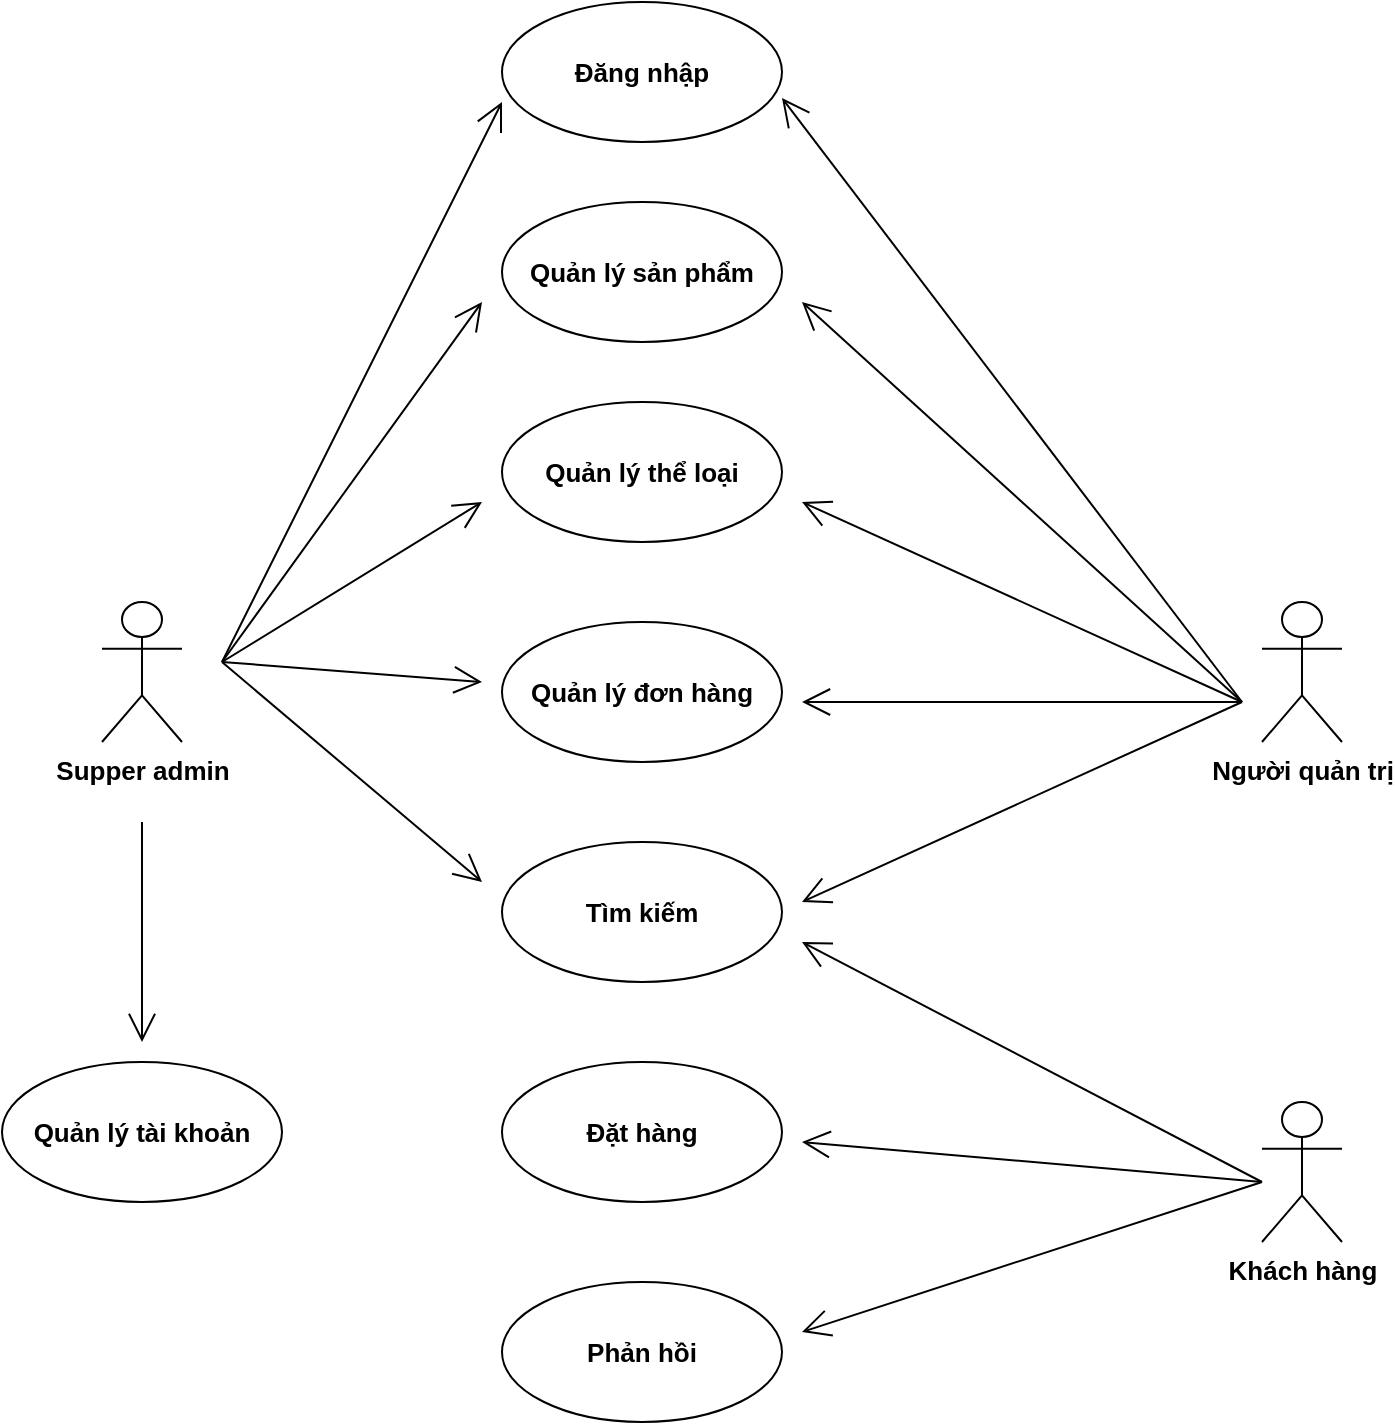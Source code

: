 <mxfile version="14.1.1" type="device" pages="8"><diagram id="-Dt1J3nsN3FdMOczeUe_" name="Ucase"><mxGraphModel dx="868" dy="1619" grid="1" gridSize="10" guides="1" tooltips="1" connect="1" arrows="1" fold="1" page="1" pageScale="1" pageWidth="827" pageHeight="1169" math="0" shadow="0"><root><mxCell id="0"/><mxCell id="1" parent="0"/><mxCell id="T3P7jDglul3gqYci0Cfk-15" value="&lt;b&gt;&lt;font style=&quot;font-size: 13px&quot;&gt;Quản lý sản phẩm&lt;/font&gt;&lt;/b&gt;" style="ellipse;whiteSpace=wrap;html=1;" parent="1" vertex="1"><mxGeometry x="300" y="50" width="140" height="70" as="geometry"/></mxCell><mxCell id="T3P7jDglul3gqYci0Cfk-16" value="&lt;font style=&quot;font-size: 13px&quot;&gt;&lt;b&gt;Quản lý thể loại&lt;/b&gt;&lt;/font&gt;" style="ellipse;whiteSpace=wrap;html=1;" parent="1" vertex="1"><mxGeometry x="300" y="150" width="140" height="70" as="geometry"/></mxCell><mxCell id="T3P7jDglul3gqYci0Cfk-17" value="&lt;b&gt;&lt;font style=&quot;font-size: 13px&quot;&gt;Quản lý đơn hàng&lt;/font&gt;&lt;/b&gt;" style="ellipse;whiteSpace=wrap;html=1;" parent="1" vertex="1"><mxGeometry x="300" y="260" width="140" height="70" as="geometry"/></mxCell><mxCell id="T3P7jDglul3gqYci0Cfk-19" value="&lt;b&gt;&lt;font style=&quot;font-size: 13px&quot;&gt;Tìm kiếm&lt;/font&gt;&lt;/b&gt;" style="ellipse;whiteSpace=wrap;html=1;" parent="1" vertex="1"><mxGeometry x="300" y="370" width="140" height="70" as="geometry"/></mxCell><mxCell id="T3P7jDglul3gqYci0Cfk-21" value="&lt;b&gt;&lt;font style=&quot;font-size: 13px&quot;&gt;Phản hồi&lt;/font&gt;&lt;/b&gt;" style="ellipse;whiteSpace=wrap;html=1;" parent="1" vertex="1"><mxGeometry x="300" y="590" width="140" height="70" as="geometry"/></mxCell><mxCell id="T3P7jDglul3gqYci0Cfk-22" value="&lt;b&gt;&lt;font style=&quot;font-size: 13px&quot;&gt;Đặt hàng&lt;/font&gt;&lt;/b&gt;" style="ellipse;whiteSpace=wrap;html=1;" parent="1" vertex="1"><mxGeometry x="300" y="480" width="140" height="70" as="geometry"/></mxCell><mxCell id="T3P7jDglul3gqYci0Cfk-24" value="&lt;font style=&quot;font-size: 13px&quot;&gt;&lt;b&gt;Supper admin&lt;/b&gt;&lt;/font&gt;" style="shape=umlActor;verticalLabelPosition=bottom;verticalAlign=top;html=1;" parent="1" vertex="1"><mxGeometry x="100" y="250" width="40" height="70" as="geometry"/></mxCell><mxCell id="T3P7jDglul3gqYci0Cfk-25" value="&lt;font style=&quot;font-size: 13px&quot;&gt;&lt;b&gt;Người quản trị&lt;/b&gt;&lt;/font&gt;" style="shape=umlActor;verticalLabelPosition=bottom;verticalAlign=top;html=1;" parent="1" vertex="1"><mxGeometry x="680" y="250" width="40" height="70" as="geometry"/></mxCell><mxCell id="T3P7jDglul3gqYci0Cfk-26" value="&lt;b&gt;&lt;font style=&quot;font-size: 13px&quot;&gt;Khách hàng&lt;/font&gt;&lt;/b&gt;" style="shape=umlActor;verticalLabelPosition=bottom;verticalAlign=top;html=1;" parent="1" vertex="1"><mxGeometry x="680" y="500" width="40" height="70" as="geometry"/></mxCell><mxCell id="T3P7jDglul3gqYci0Cfk-34" value="" style="endArrow=open;endFill=1;endSize=12;html=1;" parent="1" edge="1"><mxGeometry width="160" relative="1" as="geometry"><mxPoint x="680" y="540" as="sourcePoint"/><mxPoint x="450" y="420" as="targetPoint"/></mxGeometry></mxCell><mxCell id="T3P7jDglul3gqYci0Cfk-35" value="" style="endArrow=open;endFill=1;endSize=12;html=1;" parent="1" edge="1"><mxGeometry width="160" relative="1" as="geometry"><mxPoint x="680" y="540" as="sourcePoint"/><mxPoint x="450" y="520" as="targetPoint"/></mxGeometry></mxCell><mxCell id="T3P7jDglul3gqYci0Cfk-36" value="" style="endArrow=open;endFill=1;endSize=12;html=1;" parent="1" edge="1"><mxGeometry width="160" relative="1" as="geometry"><mxPoint x="680" y="540" as="sourcePoint"/><mxPoint x="450" y="615" as="targetPoint"/></mxGeometry></mxCell><mxCell id="T3P7jDglul3gqYci0Cfk-40" value="" style="endArrow=open;endFill=1;endSize=12;html=1;" parent="1" edge="1"><mxGeometry width="160" relative="1" as="geometry"><mxPoint x="160" y="280" as="sourcePoint"/><mxPoint x="290" y="100" as="targetPoint"/></mxGeometry></mxCell><mxCell id="T3P7jDglul3gqYci0Cfk-42" value="" style="endArrow=open;endFill=1;endSize=12;html=1;" parent="1" edge="1"><mxGeometry width="160" relative="1" as="geometry"><mxPoint x="160" y="280" as="sourcePoint"/><mxPoint x="290" y="200" as="targetPoint"/></mxGeometry></mxCell><mxCell id="T3P7jDglul3gqYci0Cfk-43" value="" style="endArrow=open;endFill=1;endSize=12;html=1;" parent="1" edge="1"><mxGeometry width="160" relative="1" as="geometry"><mxPoint x="160" y="280" as="sourcePoint"/><mxPoint x="290" y="290" as="targetPoint"/></mxGeometry></mxCell><mxCell id="T3P7jDglul3gqYci0Cfk-45" value="" style="endArrow=open;endFill=1;endSize=12;html=1;" parent="1" edge="1"><mxGeometry width="160" relative="1" as="geometry"><mxPoint x="160" y="280" as="sourcePoint"/><mxPoint x="290" y="390" as="targetPoint"/></mxGeometry></mxCell><mxCell id="T3P7jDglul3gqYci0Cfk-47" value="" style="endArrow=open;endFill=1;endSize=12;html=1;" parent="1" edge="1"><mxGeometry width="160" relative="1" as="geometry"><mxPoint x="670" y="300" as="sourcePoint"/><mxPoint x="450" y="100" as="targetPoint"/></mxGeometry></mxCell><mxCell id="T3P7jDglul3gqYci0Cfk-48" value="" style="endArrow=open;endFill=1;endSize=12;html=1;" parent="1" edge="1"><mxGeometry width="160" relative="1" as="geometry"><mxPoint x="670" y="300" as="sourcePoint"/><mxPoint x="450" y="200" as="targetPoint"/></mxGeometry></mxCell><mxCell id="T3P7jDglul3gqYci0Cfk-49" value="" style="endArrow=open;endFill=1;endSize=12;html=1;" parent="1" edge="1"><mxGeometry width="160" relative="1" as="geometry"><mxPoint x="670" y="300" as="sourcePoint"/><mxPoint x="450" y="300" as="targetPoint"/></mxGeometry></mxCell><mxCell id="T3P7jDglul3gqYci0Cfk-51" value="" style="endArrow=open;endFill=1;endSize=12;html=1;" parent="1" edge="1"><mxGeometry width="160" relative="1" as="geometry"><mxPoint x="670" y="300" as="sourcePoint"/><mxPoint x="450" y="400" as="targetPoint"/></mxGeometry></mxCell><mxCell id="T3P7jDglul3gqYci0Cfk-53" value="&lt;b&gt;&lt;font style=&quot;font-size: 13px&quot;&gt;Quản lý tài khoản&lt;/font&gt;&lt;/b&gt;" style="ellipse;whiteSpace=wrap;html=1;" parent="1" vertex="1"><mxGeometry x="50" y="480" width="140" height="70" as="geometry"/></mxCell><mxCell id="T3P7jDglul3gqYci0Cfk-54" value="" style="endArrow=open;endFill=1;endSize=12;html=1;" parent="1" edge="1"><mxGeometry width="160" relative="1" as="geometry"><mxPoint x="120" y="360" as="sourcePoint"/><mxPoint x="120" y="470" as="targetPoint"/></mxGeometry></mxCell><mxCell id="xWz5OESa7UoAXN9IVeNi-1" value="&lt;b&gt;&lt;font style=&quot;font-size: 13px&quot;&gt;Đăng nhập&lt;/font&gt;&lt;/b&gt;" style="ellipse;whiteSpace=wrap;html=1;" vertex="1" parent="1"><mxGeometry x="300" y="-50" width="140" height="70" as="geometry"/></mxCell><mxCell id="xWz5OESa7UoAXN9IVeNi-2" value="" style="endArrow=open;endFill=1;endSize=12;html=1;entryX=1;entryY=0.686;entryDx=0;entryDy=0;entryPerimeter=0;" edge="1" parent="1" target="xWz5OESa7UoAXN9IVeNi-1"><mxGeometry width="160" relative="1" as="geometry"><mxPoint x="670" y="300" as="sourcePoint"/><mxPoint x="460" y="110" as="targetPoint"/></mxGeometry></mxCell><mxCell id="xWz5OESa7UoAXN9IVeNi-3" value="" style="endArrow=open;endFill=1;endSize=12;html=1;entryX=0;entryY=0.714;entryDx=0;entryDy=0;entryPerimeter=0;" edge="1" parent="1" target="xWz5OESa7UoAXN9IVeNi-1"><mxGeometry width="160" relative="1" as="geometry"><mxPoint x="160" y="280" as="sourcePoint"/><mxPoint x="300" y="110" as="targetPoint"/></mxGeometry></mxCell></root></mxGraphModel></diagram><diagram id="igwaLJrjTDYnckG5en0S" name="AC_ThemSP"><mxGraphModel dx="868" dy="450" grid="1" gridSize="10" guides="1" tooltips="1" connect="1" arrows="1" fold="1" page="1" pageScale="1" pageWidth="827" pageHeight="1169" math="0" shadow="0"><root><mxCell id="uwYoOzd1daP277P-y7k2-0"/><mxCell id="uwYoOzd1daP277P-y7k2-1" parent="uwYoOzd1daP277P-y7k2-0"/><mxCell id="RD__u_r_PUQrS_FEFhQP-0" value="&lt;b&gt;&lt;font style=&quot;font-size: 13px&quot;&gt;nhấn nút thêm&lt;/font&gt;&lt;/b&gt;" style="rounded=1;whiteSpace=wrap;html=1;arcSize=40;fontColor=#000000;fillColor=#ffffc0;strokeColor=#ff0000;container=1;" vertex="1" parent="uwYoOzd1daP277P-y7k2-1"><mxGeometry x="339" y="300" width="120" height="40" as="geometry"/></mxCell><mxCell id="RD__u_r_PUQrS_FEFhQP-1" value="&lt;b&gt;&lt;font style=&quot;font-size: 13px&quot;&gt;Hiển thị form thêm sản phẩm&lt;/font&gt;&lt;/b&gt;" style="rounded=1;whiteSpace=wrap;html=1;arcSize=40;fontColor=#000000;fillColor=#ffffc0;strokeColor=#ff0000;" vertex="1" parent="uwYoOzd1daP277P-y7k2-1"><mxGeometry x="340" y="70" width="120" height="40" as="geometry"/></mxCell><mxCell id="RD__u_r_PUQrS_FEFhQP-3" value="" style="rhombus;whiteSpace=wrap;html=1;fillColor=#ffffc0;strokeColor=#ff0000;fontColor=#000000;" vertex="1" parent="uwYoOzd1daP277P-y7k2-1"><mxGeometry x="360" y="380" width="80" height="40" as="geometry"/></mxCell><mxCell id="RD__u_r_PUQrS_FEFhQP-4" value="&lt;span style=&quot;font-size: 13px&quot;&gt;&lt;b&gt;Thông báo thành công&lt;/b&gt;&lt;/span&gt;" style="rounded=1;whiteSpace=wrap;html=1;arcSize=40;fontColor=#000000;fillColor=#ffffc0;strokeColor=#ff0000;container=1;" vertex="1" parent="uwYoOzd1daP277P-y7k2-1"><mxGeometry x="40" y="300" width="120" height="40" as="geometry"/></mxCell><mxCell id="RD__u_r_PUQrS_FEFhQP-5" value="" style="ellipse;html=1;shape=startState;fillColor=#000000;strokeColor=#ff0000;fontColor=#000000;" vertex="1" parent="uwYoOzd1daP277P-y7k2-1"><mxGeometry x="384" width="30" height="30" as="geometry"/></mxCell><mxCell id="RD__u_r_PUQrS_FEFhQP-6" value="" style="edgeStyle=orthogonalEdgeStyle;html=1;verticalAlign=bottom;endArrow=open;endSize=8;strokeColor=#ff0000;fontColor=#000000;" edge="1" parent="uwYoOzd1daP277P-y7k2-1" source="RD__u_r_PUQrS_FEFhQP-5"><mxGeometry relative="1" as="geometry"><mxPoint x="399" y="70" as="targetPoint"/></mxGeometry></mxCell><mxCell id="RD__u_r_PUQrS_FEFhQP-7" value="" style="edgeStyle=orthogonalEdgeStyle;html=1;verticalAlign=bottom;endArrow=open;endSize=8;strokeColor=#ff0000;fontColor=#000000;exitX=0.5;exitY=1;exitDx=0;exitDy=0;" edge="1" parent="uwYoOzd1daP277P-y7k2-1" target="RD__u_r_PUQrS_FEFhQP-0"><mxGeometry relative="1" as="geometry"><mxPoint x="399" y="290" as="targetPoint"/><mxPoint x="399" y="260" as="sourcePoint"/></mxGeometry></mxCell><mxCell id="RD__u_r_PUQrS_FEFhQP-8" value="&lt;b&gt;&lt;font style=&quot;font-size: 13px&quot;&gt;Nhập thông tin sản phẩm&lt;/font&gt;&lt;/b&gt;" style="rounded=1;whiteSpace=wrap;html=1;arcSize=40;fontColor=#000000;fillColor=#ffffc0;strokeColor=#ff0000;container=1;" vertex="1" parent="uwYoOzd1daP277P-y7k2-1"><mxGeometry x="340" y="220" width="120" height="40" as="geometry"/></mxCell><mxCell id="RD__u_r_PUQrS_FEFhQP-9" value="&lt;b&gt;&lt;font style=&quot;font-size: 13px&quot;&gt;Thông báo lỗi&lt;/font&gt;&lt;/b&gt;" style="rounded=1;whiteSpace=wrap;html=1;arcSize=40;fontColor=#000000;fillColor=#ffffc0;strokeColor=#ff0000;container=1;" vertex="1" parent="uwYoOzd1daP277P-y7k2-1"><mxGeometry x="500" y="380" width="120" height="40" as="geometry"/></mxCell><mxCell id="RD__u_r_PUQrS_FEFhQP-12" value="" style="edgeStyle=orthogonalEdgeStyle;html=1;align=left;verticalAlign=top;endArrow=open;endSize=8;strokeColor=#ff0000;fontColor=#000000;exitX=0.5;exitY=1;exitDx=0;exitDy=0;" edge="1" parent="uwYoOzd1daP277P-y7k2-1" source="RD__u_r_PUQrS_FEFhQP-0"><mxGeometry x="-1" relative="1" as="geometry"><mxPoint x="399" y="380" as="targetPoint"/><mxPoint x="410" y="430" as="sourcePoint"/></mxGeometry></mxCell><mxCell id="RD__u_r_PUQrS_FEFhQP-13" value="" style="ellipse;html=1;shape=endState;fillColor=#000000;strokeColor=#ff0000;" vertex="1" parent="uwYoOzd1daP277P-y7k2-1"><mxGeometry x="165" y="60" width="30" height="30" as="geometry"/></mxCell><mxCell id="RD__u_r_PUQrS_FEFhQP-14" value="" style="rhombus;whiteSpace=wrap;html=1;fillColor=#ffffc0;strokeColor=#ff0000;fontColor=#000000;" vertex="1" parent="uwYoOzd1daP277P-y7k2-1"><mxGeometry x="140" y="160" width="80" height="40" as="geometry"/></mxCell><mxCell id="RD__u_r_PUQrS_FEFhQP-17" value="" style="edgeStyle=orthogonalEdgeStyle;html=1;verticalAlign=bottom;endArrow=open;endSize=8;strokeColor=#ff0000;fontColor=#000000;exitX=0.5;exitY=0;exitDx=0;exitDy=0;entryX=1;entryY=0.5;entryDx=0;entryDy=0;" edge="1" parent="uwYoOzd1daP277P-y7k2-1" target="RD__u_r_PUQrS_FEFhQP-1" source="RD__u_r_PUQrS_FEFhQP-9"><mxGeometry relative="1" as="geometry"><mxPoint x="510" y="110" as="targetPoint"/><mxPoint x="570" y="380" as="sourcePoint"/><Array as="points"><mxPoint x="560" y="90"/></Array></mxGeometry></mxCell><mxCell id="RD__u_r_PUQrS_FEFhQP-18" value="" style="edgeStyle=orthogonalEdgeStyle;html=1;verticalAlign=bottom;endArrow=open;endSize=8;strokeColor=#ff0000;fontColor=#000000;exitX=1;exitY=0.5;exitDx=0;exitDy=0;entryX=0;entryY=0.5;entryDx=0;entryDy=0;" edge="1" parent="uwYoOzd1daP277P-y7k2-1" source="RD__u_r_PUQrS_FEFhQP-3" target="RD__u_r_PUQrS_FEFhQP-9"><mxGeometry relative="1" as="geometry"><mxPoint x="490" y="400" as="targetPoint"/><mxPoint x="459" y="399.5" as="sourcePoint"/><Array as="points"/></mxGeometry></mxCell><mxCell id="RD__u_r_PUQrS_FEFhQP-20" value="&lt;b&gt;&lt;font style=&quot;font-size: 13px&quot;&gt;Không hợp lệ&lt;/font&gt;&lt;/b&gt;" style="text;html=1;align=center;verticalAlign=middle;resizable=0;points=[];autosize=1;" vertex="1" parent="uwYoOzd1daP277P-y7k2-1"><mxGeometry x="405" y="370" width="100" height="20" as="geometry"/></mxCell><mxCell id="RD__u_r_PUQrS_FEFhQP-21" value="&lt;b&gt;&lt;font style=&quot;font-size: 13px&quot;&gt;hợp lệ&lt;/font&gt;&lt;/b&gt;" style="text;html=1;align=center;verticalAlign=middle;resizable=0;points=[];autosize=1;" vertex="1" parent="uwYoOzd1daP277P-y7k2-1"><mxGeometry x="329" y="440" width="60" height="20" as="geometry"/></mxCell><mxCell id="RD__u_r_PUQrS_FEFhQP-24" value="" style="rhombus;whiteSpace=wrap;html=1;fillColor=#ffffc0;strokeColor=#ff0000;fontColor=#000000;" vertex="1" parent="uwYoOzd1daP277P-y7k2-1"><mxGeometry x="360" y="140" width="80" height="40" as="geometry"/></mxCell><mxCell id="RD__u_r_PUQrS_FEFhQP-25" value="" style="edgeStyle=orthogonalEdgeStyle;html=1;align=left;verticalAlign=top;endArrow=open;endSize=8;strokeColor=#ff0000;fontColor=#000000;" edge="1" parent="uwYoOzd1daP277P-y7k2-1" source="RD__u_r_PUQrS_FEFhQP-1" target="RD__u_r_PUQrS_FEFhQP-24"><mxGeometry x="-1" relative="1" as="geometry"><mxPoint x="180" y="430" as="targetPoint"/><mxPoint x="180" y="380" as="sourcePoint"/></mxGeometry></mxCell><mxCell id="RD__u_r_PUQrS_FEFhQP-26" value="" style="edgeStyle=orthogonalEdgeStyle;html=1;align=left;verticalAlign=top;endArrow=open;endSize=8;strokeColor=#ff0000;fontColor=#000000;exitX=0.5;exitY=1;exitDx=0;exitDy=0;" edge="1" parent="uwYoOzd1daP277P-y7k2-1" source="RD__u_r_PUQrS_FEFhQP-24"><mxGeometry x="-1" relative="1" as="geometry"><mxPoint x="400" y="220" as="targetPoint"/><mxPoint x="410" y="430" as="sourcePoint"/></mxGeometry></mxCell><mxCell id="RD__u_r_PUQrS_FEFhQP-27" value="&lt;span style=&quot;font-size: 13px&quot;&gt;&lt;b&gt;Tiếp tục&lt;/b&gt;&lt;/span&gt;" style="text;html=1;align=center;verticalAlign=middle;resizable=0;points=[];autosize=1;" vertex="1" parent="uwYoOzd1daP277P-y7k2-1"><mxGeometry x="415" y="180" width="70" height="20" as="geometry"/></mxCell><mxCell id="RD__u_r_PUQrS_FEFhQP-29" value="&lt;span style=&quot;font-size: 13px&quot;&gt;&lt;b&gt;huỷ bỏ&lt;/b&gt;&lt;/span&gt;" style="text;html=1;align=center;verticalAlign=middle;resizable=0;points=[];autosize=1;" vertex="1" parent="uwYoOzd1daP277P-y7k2-1"><mxGeometry x="280" y="130" width="60" height="20" as="geometry"/></mxCell><mxCell id="RD__u_r_PUQrS_FEFhQP-30" value="" style="html=1;points=[];perimeter=orthogonalPerimeter;direction=south;fillColor=#a20025;strokeColor=#6F0000;fontColor=#ffffff;" vertex="1" parent="uwYoOzd1daP277P-y7k2-1"><mxGeometry x="140" y="390" width="80" height="10" as="geometry"/></mxCell><mxCell id="RD__u_r_PUQrS_FEFhQP-31" value="" style="edgeStyle=orthogonalEdgeStyle;html=1;align=left;verticalAlign=top;endArrow=open;endSize=8;strokeColor=#ff0000;fontColor=#000000;exitX=0.5;exitY=1;exitDx=0;exitDy=0;" edge="1" parent="uwYoOzd1daP277P-y7k2-1" source="RD__u_r_PUQrS_FEFhQP-3" target="RD__u_r_PUQrS_FEFhQP-30"><mxGeometry x="-1" relative="1" as="geometry"><mxPoint x="220" y="390" as="targetPoint"/><mxPoint x="400" y="440" as="sourcePoint"/><Array as="points"><mxPoint x="400" y="430"/><mxPoint x="180" y="430"/></Array></mxGeometry></mxCell><mxCell id="RD__u_r_PUQrS_FEFhQP-32" value="&lt;span style=&quot;font-size: 13px&quot;&gt;&lt;b&gt;Lưu thông tin&lt;/b&gt;&lt;/span&gt;" style="rounded=1;whiteSpace=wrap;html=1;arcSize=40;fontColor=#000000;fillColor=#ffffc0;strokeColor=#ff0000;container=1;" vertex="1" parent="uwYoOzd1daP277P-y7k2-1"><mxGeometry x="200" y="300" width="120" height="40" as="geometry"/></mxCell><mxCell id="RD__u_r_PUQrS_FEFhQP-33" value="" style="html=1;points=[];perimeter=orthogonalPerimeter;direction=south;fillColor=#a20025;strokeColor=#6F0000;fontColor=#ffffff;" vertex="1" parent="uwYoOzd1daP277P-y7k2-1"><mxGeometry x="140" y="250" width="80" height="10" as="geometry"/></mxCell><mxCell id="RD__u_r_PUQrS_FEFhQP-35" value="" style="endArrow=open;endFill=1;endSize=12;html=1;exitX=0.425;exitY=0;exitDx=0;exitDy=0;exitPerimeter=0;fillColor=#e51400;strokeColor=#B20000;" edge="1" parent="uwYoOzd1daP277P-y7k2-1" source="RD__u_r_PUQrS_FEFhQP-32"><mxGeometry width="160" relative="1" as="geometry"><mxPoint x="160" y="270" as="sourcePoint"/><mxPoint x="200" y="260" as="targetPoint"/></mxGeometry></mxCell><mxCell id="RD__u_r_PUQrS_FEFhQP-36" value="" style="endArrow=open;endFill=1;endSize=12;html=1;exitX=0.5;exitY=0;exitDx=0;exitDy=0;fillColor=#e51400;strokeColor=#B20000;" edge="1" parent="uwYoOzd1daP277P-y7k2-1" source="RD__u_r_PUQrS_FEFhQP-4"><mxGeometry width="160" relative="1" as="geometry"><mxPoint x="261" y="310" as="sourcePoint"/><mxPoint x="160" y="261" as="targetPoint"/></mxGeometry></mxCell><mxCell id="RD__u_r_PUQrS_FEFhQP-38" value="" style="endArrow=open;endFill=1;endSize=12;html=1;entryX=0.5;entryY=1;entryDx=0;entryDy=0;fillColor=#e51400;strokeColor=#B20000;" edge="1" parent="uwYoOzd1daP277P-y7k2-1" target="RD__u_r_PUQrS_FEFhQP-14"><mxGeometry width="160" relative="1" as="geometry"><mxPoint x="180" y="248" as="sourcePoint"/><mxPoint x="380" y="230" as="targetPoint"/></mxGeometry></mxCell><mxCell id="RD__u_r_PUQrS_FEFhQP-39" value="" style="endArrow=open;endFill=1;endSize=12;html=1;exitX=0.5;exitY=0;exitDx=0;exitDy=0;fillColor=#e51400;strokeColor=#B20000;" edge="1" parent="uwYoOzd1daP277P-y7k2-1" source="RD__u_r_PUQrS_FEFhQP-14"><mxGeometry width="160" relative="1" as="geometry"><mxPoint x="181.75" y="160" as="sourcePoint"/><mxPoint x="178" y="90" as="targetPoint"/></mxGeometry></mxCell><mxCell id="RD__u_r_PUQrS_FEFhQP-44" value="" style="endArrow=open;endFill=1;endSize=12;html=1;entryX=0.5;entryY=1;entryDx=0;entryDy=0;fillColor=#e51400;strokeColor=#B20000;exitX=0.5;exitY=0.35;exitDx=0;exitDy=0;exitPerimeter=0;" edge="1" parent="uwYoOzd1daP277P-y7k2-1" source="RD__u_r_PUQrS_FEFhQP-30" target="RD__u_r_PUQrS_FEFhQP-32"><mxGeometry width="160" relative="1" as="geometry"><mxPoint x="190" y="388" as="sourcePoint"/><mxPoint x="380" y="330" as="targetPoint"/></mxGeometry></mxCell><mxCell id="RD__u_r_PUQrS_FEFhQP-45" value="" style="endArrow=open;endFill=1;endSize=12;html=1;exitX=0.2;exitY=0.625;exitDx=0;exitDy=0;exitPerimeter=0;entryX=0.45;entryY=1.075;entryDx=0;entryDy=0;fillColor=#e51400;strokeColor=#B20000;entryPerimeter=0;" edge="1" parent="uwYoOzd1daP277P-y7k2-1" source="RD__u_r_PUQrS_FEFhQP-30" target="RD__u_r_PUQrS_FEFhQP-4"><mxGeometry width="160" relative="1" as="geometry"><mxPoint x="200" y="398" as="sourcePoint"/><mxPoint x="270" y="350" as="targetPoint"/></mxGeometry></mxCell><mxCell id="RD__u_r_PUQrS_FEFhQP-46" value="" style="endArrow=open;endFill=1;endSize=12;html=1;exitX=0;exitY=0.5;exitDx=0;exitDy=0;fillColor=#e51400;strokeColor=#B20000;entryX=1;entryY=0.5;entryDx=0;entryDy=0;" edge="1" parent="uwYoOzd1daP277P-y7k2-1" source="RD__u_r_PUQrS_FEFhQP-24" target="RD__u_r_PUQrS_FEFhQP-14"><mxGeometry width="160" relative="1" as="geometry"><mxPoint x="261" y="310" as="sourcePoint"/><mxPoint x="210" y="270" as="targetPoint"/></mxGeometry></mxCell></root></mxGraphModel></diagram><diagram id="1RPJ1jtMRnlvtPemBZ8a" name="AC-SuaSP"><mxGraphModel dx="868" dy="450" grid="1" gridSize="10" guides="1" tooltips="1" connect="1" arrows="1" fold="1" page="1" pageScale="1" pageWidth="827" pageHeight="1169" math="0" shadow="0"><root><mxCell id="yAjudRQoF9Cs43ENmCA2-0"/><mxCell id="yAjudRQoF9Cs43ENmCA2-1" parent="yAjudRQoF9Cs43ENmCA2-0"/><mxCell id="lN19FvtbLCU8IpnClytA-0" value="&lt;b&gt;&lt;font style=&quot;font-size: 13px&quot;&gt;nhấn nút sửa&lt;/font&gt;&lt;/b&gt;" style="rounded=1;whiteSpace=wrap;html=1;arcSize=40;fontColor=#000000;fillColor=#ffffc0;strokeColor=#ff0000;container=1;" vertex="1" parent="yAjudRQoF9Cs43ENmCA2-1"><mxGeometry x="339" y="300" width="120" height="40" as="geometry"/></mxCell><mxCell id="lN19FvtbLCU8IpnClytA-1" value="&lt;b&gt;&lt;font style=&quot;font-size: 13px&quot;&gt;Hiển thị form sửa sản phẩm&lt;/font&gt;&lt;/b&gt;" style="rounded=1;whiteSpace=wrap;html=1;arcSize=40;fontColor=#000000;fillColor=#ffffc0;strokeColor=#ff0000;" vertex="1" parent="yAjudRQoF9Cs43ENmCA2-1"><mxGeometry x="340" y="70" width="120" height="40" as="geometry"/></mxCell><mxCell id="lN19FvtbLCU8IpnClytA-2" value="" style="rhombus;whiteSpace=wrap;html=1;fillColor=#ffffc0;strokeColor=#ff0000;fontColor=#000000;" vertex="1" parent="yAjudRQoF9Cs43ENmCA2-1"><mxGeometry x="360" y="380" width="80" height="40" as="geometry"/></mxCell><mxCell id="lN19FvtbLCU8IpnClytA-3" value="&lt;span style=&quot;font-size: 13px&quot;&gt;&lt;b&gt;Thông báo thành công&lt;/b&gt;&lt;/span&gt;" style="rounded=1;whiteSpace=wrap;html=1;arcSize=40;fontColor=#000000;fillColor=#ffffc0;strokeColor=#ff0000;container=1;" vertex="1" parent="yAjudRQoF9Cs43ENmCA2-1"><mxGeometry x="40" y="300" width="120" height="40" as="geometry"/></mxCell><mxCell id="lN19FvtbLCU8IpnClytA-4" value="" style="ellipse;html=1;shape=startState;fillColor=#000000;strokeColor=#ff0000;fontColor=#000000;" vertex="1" parent="yAjudRQoF9Cs43ENmCA2-1"><mxGeometry x="384" width="30" height="30" as="geometry"/></mxCell><mxCell id="lN19FvtbLCU8IpnClytA-5" value="" style="edgeStyle=orthogonalEdgeStyle;html=1;verticalAlign=bottom;endArrow=open;endSize=8;strokeColor=#ff0000;fontColor=#000000;" edge="1" parent="yAjudRQoF9Cs43ENmCA2-1" source="lN19FvtbLCU8IpnClytA-4"><mxGeometry relative="1" as="geometry"><mxPoint x="399" y="70" as="targetPoint"/></mxGeometry></mxCell><mxCell id="lN19FvtbLCU8IpnClytA-6" value="" style="edgeStyle=orthogonalEdgeStyle;html=1;verticalAlign=bottom;endArrow=open;endSize=8;strokeColor=#ff0000;fontColor=#000000;exitX=0.5;exitY=1;exitDx=0;exitDy=0;" edge="1" parent="yAjudRQoF9Cs43ENmCA2-1" target="lN19FvtbLCU8IpnClytA-0"><mxGeometry relative="1" as="geometry"><mxPoint x="399" y="290" as="targetPoint"/><mxPoint x="399" y="260" as="sourcePoint"/></mxGeometry></mxCell><mxCell id="lN19FvtbLCU8IpnClytA-7" value="&lt;span style=&quot;font-size: 13px&quot;&gt;&lt;b&gt;Sửa thông tin sản phẩm&lt;/b&gt;&lt;/span&gt;" style="rounded=1;whiteSpace=wrap;html=1;arcSize=40;fontColor=#000000;fillColor=#ffffc0;strokeColor=#ff0000;container=1;" vertex="1" parent="yAjudRQoF9Cs43ENmCA2-1"><mxGeometry x="340" y="220" width="120" height="40" as="geometry"/></mxCell><mxCell id="lN19FvtbLCU8IpnClytA-8" value="&lt;b&gt;&lt;font style=&quot;font-size: 13px&quot;&gt;Thông báo lỗi&lt;/font&gt;&lt;/b&gt;" style="rounded=1;whiteSpace=wrap;html=1;arcSize=40;fontColor=#000000;fillColor=#ffffc0;strokeColor=#ff0000;container=1;" vertex="1" parent="yAjudRQoF9Cs43ENmCA2-1"><mxGeometry x="500" y="380" width="120" height="40" as="geometry"/></mxCell><mxCell id="lN19FvtbLCU8IpnClytA-9" value="" style="edgeStyle=orthogonalEdgeStyle;html=1;align=left;verticalAlign=top;endArrow=open;endSize=8;strokeColor=#ff0000;fontColor=#000000;exitX=0.5;exitY=1;exitDx=0;exitDy=0;" edge="1" parent="yAjudRQoF9Cs43ENmCA2-1" source="lN19FvtbLCU8IpnClytA-0"><mxGeometry x="-1" relative="1" as="geometry"><mxPoint x="399" y="380" as="targetPoint"/><mxPoint x="410" y="430" as="sourcePoint"/></mxGeometry></mxCell><mxCell id="lN19FvtbLCU8IpnClytA-10" value="" style="ellipse;html=1;shape=endState;fillColor=#000000;strokeColor=#ff0000;" vertex="1" parent="yAjudRQoF9Cs43ENmCA2-1"><mxGeometry x="165" y="60" width="30" height="30" as="geometry"/></mxCell><mxCell id="lN19FvtbLCU8IpnClytA-11" value="" style="rhombus;whiteSpace=wrap;html=1;fillColor=#ffffc0;strokeColor=#ff0000;fontColor=#000000;" vertex="1" parent="yAjudRQoF9Cs43ENmCA2-1"><mxGeometry x="140" y="140" width="80" height="40" as="geometry"/></mxCell><mxCell id="lN19FvtbLCU8IpnClytA-12" value="" style="edgeStyle=orthogonalEdgeStyle;html=1;verticalAlign=bottom;endArrow=open;endSize=8;strokeColor=#ff0000;fontColor=#000000;exitX=0.5;exitY=0;exitDx=0;exitDy=0;entryX=1;entryY=0.5;entryDx=0;entryDy=0;" edge="1" parent="yAjudRQoF9Cs43ENmCA2-1" source="lN19FvtbLCU8IpnClytA-8" target="lN19FvtbLCU8IpnClytA-1"><mxGeometry relative="1" as="geometry"><mxPoint x="510" y="110" as="targetPoint"/><mxPoint x="570" y="380" as="sourcePoint"/><Array as="points"><mxPoint x="560" y="90"/></Array></mxGeometry></mxCell><mxCell id="lN19FvtbLCU8IpnClytA-13" value="" style="edgeStyle=orthogonalEdgeStyle;html=1;verticalAlign=bottom;endArrow=open;endSize=8;strokeColor=#ff0000;fontColor=#000000;exitX=1;exitY=0.5;exitDx=0;exitDy=0;entryX=0;entryY=0.5;entryDx=0;entryDy=0;" edge="1" parent="yAjudRQoF9Cs43ENmCA2-1" source="lN19FvtbLCU8IpnClytA-2" target="lN19FvtbLCU8IpnClytA-8"><mxGeometry relative="1" as="geometry"><mxPoint x="490" y="400" as="targetPoint"/><mxPoint x="459" y="399.5" as="sourcePoint"/><Array as="points"/></mxGeometry></mxCell><mxCell id="lN19FvtbLCU8IpnClytA-14" value="&lt;b&gt;&lt;font style=&quot;font-size: 13px&quot;&gt;Không hợp lệ&lt;/font&gt;&lt;/b&gt;" style="text;html=1;align=center;verticalAlign=middle;resizable=0;points=[];autosize=1;" vertex="1" parent="yAjudRQoF9Cs43ENmCA2-1"><mxGeometry x="405" y="370" width="100" height="20" as="geometry"/></mxCell><mxCell id="lN19FvtbLCU8IpnClytA-15" value="&lt;b&gt;&lt;font style=&quot;font-size: 13px&quot;&gt;hợp lệ&lt;/font&gt;&lt;/b&gt;" style="text;html=1;align=center;verticalAlign=middle;resizable=0;points=[];autosize=1;" vertex="1" parent="yAjudRQoF9Cs43ENmCA2-1"><mxGeometry x="329" y="440" width="60" height="20" as="geometry"/></mxCell><mxCell id="lN19FvtbLCU8IpnClytA-16" value="" style="rhombus;whiteSpace=wrap;html=1;fillColor=#ffffc0;strokeColor=#ff0000;fontColor=#000000;" vertex="1" parent="yAjudRQoF9Cs43ENmCA2-1"><mxGeometry x="360" y="140" width="80" height="40" as="geometry"/></mxCell><mxCell id="lN19FvtbLCU8IpnClytA-17" value="" style="edgeStyle=orthogonalEdgeStyle;html=1;align=left;verticalAlign=top;endArrow=open;endSize=8;strokeColor=#ff0000;fontColor=#000000;" edge="1" parent="yAjudRQoF9Cs43ENmCA2-1" source="lN19FvtbLCU8IpnClytA-1" target="lN19FvtbLCU8IpnClytA-16"><mxGeometry x="-1" relative="1" as="geometry"><mxPoint x="180" y="430" as="targetPoint"/><mxPoint x="180" y="380" as="sourcePoint"/></mxGeometry></mxCell><mxCell id="lN19FvtbLCU8IpnClytA-18" value="" style="edgeStyle=orthogonalEdgeStyle;html=1;align=left;verticalAlign=top;endArrow=open;endSize=8;strokeColor=#ff0000;fontColor=#000000;exitX=0.5;exitY=1;exitDx=0;exitDy=0;" edge="1" parent="yAjudRQoF9Cs43ENmCA2-1" source="lN19FvtbLCU8IpnClytA-16"><mxGeometry x="-1" relative="1" as="geometry"><mxPoint x="400" y="220" as="targetPoint"/><mxPoint x="410" y="430" as="sourcePoint"/></mxGeometry></mxCell><mxCell id="lN19FvtbLCU8IpnClytA-19" value="&lt;span style=&quot;font-size: 13px&quot;&gt;&lt;b&gt;Tiếp tục&lt;/b&gt;&lt;/span&gt;" style="text;html=1;align=center;verticalAlign=middle;resizable=0;points=[];autosize=1;" vertex="1" parent="yAjudRQoF9Cs43ENmCA2-1"><mxGeometry x="405" y="180" width="70" height="20" as="geometry"/></mxCell><mxCell id="lN19FvtbLCU8IpnClytA-20" value="&lt;span style=&quot;font-size: 13px&quot;&gt;&lt;b&gt;huỷ bỏ&lt;/b&gt;&lt;/span&gt;" style="text;html=1;align=center;verticalAlign=middle;resizable=0;points=[];autosize=1;" vertex="1" parent="yAjudRQoF9Cs43ENmCA2-1"><mxGeometry x="300" y="130" width="60" height="20" as="geometry"/></mxCell><mxCell id="lN19FvtbLCU8IpnClytA-21" value="" style="html=1;points=[];perimeter=orthogonalPerimeter;direction=south;fillColor=#a20025;strokeColor=#6F0000;fontColor=#ffffff;" vertex="1" parent="yAjudRQoF9Cs43ENmCA2-1"><mxGeometry x="140" y="390" width="80" height="10" as="geometry"/></mxCell><mxCell id="lN19FvtbLCU8IpnClytA-22" value="" style="edgeStyle=orthogonalEdgeStyle;html=1;align=left;verticalAlign=top;endArrow=open;endSize=8;strokeColor=#ff0000;fontColor=#000000;exitX=0.5;exitY=1;exitDx=0;exitDy=0;" edge="1" parent="yAjudRQoF9Cs43ENmCA2-1" source="lN19FvtbLCU8IpnClytA-2" target="lN19FvtbLCU8IpnClytA-21"><mxGeometry x="-1" relative="1" as="geometry"><mxPoint x="220" y="390" as="targetPoint"/><mxPoint x="400" y="440" as="sourcePoint"/><Array as="points"><mxPoint x="400" y="430"/><mxPoint x="180" y="430"/></Array></mxGeometry></mxCell><mxCell id="lN19FvtbLCU8IpnClytA-23" value="&lt;span style=&quot;font-size: 13px&quot;&gt;&lt;b&gt;Lưu thông tin&lt;/b&gt;&lt;/span&gt;" style="rounded=1;whiteSpace=wrap;html=1;arcSize=40;fontColor=#000000;fillColor=#ffffc0;strokeColor=#ff0000;container=1;" vertex="1" parent="yAjudRQoF9Cs43ENmCA2-1"><mxGeometry x="200" y="300" width="120" height="40" as="geometry"/></mxCell><mxCell id="lN19FvtbLCU8IpnClytA-24" value="" style="html=1;points=[];perimeter=orthogonalPerimeter;direction=south;fillColor=#a20025;strokeColor=#6F0000;fontColor=#ffffff;" vertex="1" parent="yAjudRQoF9Cs43ENmCA2-1"><mxGeometry x="140" y="250" width="80" height="10" as="geometry"/></mxCell><mxCell id="lN19FvtbLCU8IpnClytA-25" value="" style="endArrow=open;endFill=1;endSize=12;html=1;exitX=0.425;exitY=0;exitDx=0;exitDy=0;exitPerimeter=0;fillColor=#e51400;strokeColor=#B20000;" edge="1" parent="yAjudRQoF9Cs43ENmCA2-1" source="lN19FvtbLCU8IpnClytA-23"><mxGeometry width="160" relative="1" as="geometry"><mxPoint x="160" y="270" as="sourcePoint"/><mxPoint x="200" y="260" as="targetPoint"/></mxGeometry></mxCell><mxCell id="lN19FvtbLCU8IpnClytA-26" value="" style="endArrow=open;endFill=1;endSize=12;html=1;exitX=0.5;exitY=0;exitDx=0;exitDy=0;fillColor=#e51400;strokeColor=#B20000;" edge="1" parent="yAjudRQoF9Cs43ENmCA2-1" source="lN19FvtbLCU8IpnClytA-3"><mxGeometry width="160" relative="1" as="geometry"><mxPoint x="261" y="310" as="sourcePoint"/><mxPoint x="160" y="261" as="targetPoint"/></mxGeometry></mxCell><mxCell id="lN19FvtbLCU8IpnClytA-27" value="" style="endArrow=open;endFill=1;endSize=12;html=1;entryX=0.5;entryY=1;entryDx=0;entryDy=0;fillColor=#e51400;strokeColor=#B20000;" edge="1" parent="yAjudRQoF9Cs43ENmCA2-1" target="lN19FvtbLCU8IpnClytA-11"><mxGeometry width="160" relative="1" as="geometry"><mxPoint x="180" y="248" as="sourcePoint"/><mxPoint x="380" y="230" as="targetPoint"/></mxGeometry></mxCell><mxCell id="lN19FvtbLCU8IpnClytA-28" value="" style="endArrow=open;endFill=1;endSize=12;html=1;exitX=0.5;exitY=0;exitDx=0;exitDy=0;fillColor=#e51400;strokeColor=#B20000;" edge="1" parent="yAjudRQoF9Cs43ENmCA2-1" source="lN19FvtbLCU8IpnClytA-11"><mxGeometry width="160" relative="1" as="geometry"><mxPoint x="181.75" y="160" as="sourcePoint"/><mxPoint x="178" y="90" as="targetPoint"/></mxGeometry></mxCell><mxCell id="lN19FvtbLCU8IpnClytA-29" value="" style="endArrow=open;endFill=1;endSize=12;html=1;entryX=0.5;entryY=1;entryDx=0;entryDy=0;fillColor=#e51400;strokeColor=#B20000;exitX=0.5;exitY=0.35;exitDx=0;exitDy=0;exitPerimeter=0;" edge="1" parent="yAjudRQoF9Cs43ENmCA2-1" source="lN19FvtbLCU8IpnClytA-21" target="lN19FvtbLCU8IpnClytA-23"><mxGeometry width="160" relative="1" as="geometry"><mxPoint x="190" y="388" as="sourcePoint"/><mxPoint x="380" y="330" as="targetPoint"/></mxGeometry></mxCell><mxCell id="lN19FvtbLCU8IpnClytA-30" value="" style="endArrow=open;endFill=1;endSize=12;html=1;exitX=0.2;exitY=0.625;exitDx=0;exitDy=0;exitPerimeter=0;entryX=0.45;entryY=1.075;entryDx=0;entryDy=0;fillColor=#e51400;strokeColor=#B20000;entryPerimeter=0;" edge="1" parent="yAjudRQoF9Cs43ENmCA2-1" source="lN19FvtbLCU8IpnClytA-21" target="lN19FvtbLCU8IpnClytA-3"><mxGeometry width="160" relative="1" as="geometry"><mxPoint x="200" y="398" as="sourcePoint"/><mxPoint x="270" y="350" as="targetPoint"/></mxGeometry></mxCell><mxCell id="lN19FvtbLCU8IpnClytA-31" value="" style="endArrow=open;endFill=1;endSize=12;html=1;exitX=0;exitY=0.5;exitDx=0;exitDy=0;fillColor=#e51400;strokeColor=#B20000;entryX=1;entryY=0.5;entryDx=0;entryDy=0;" edge="1" parent="yAjudRQoF9Cs43ENmCA2-1" source="lN19FvtbLCU8IpnClytA-16" target="lN19FvtbLCU8IpnClytA-11"><mxGeometry width="160" relative="1" as="geometry"><mxPoint x="261" y="310" as="sourcePoint"/><mxPoint x="210" y="270" as="targetPoint"/></mxGeometry></mxCell></root></mxGraphModel></diagram><diagram id="hJn4tg5-6MlAMQvs1Aq5" name="AC-XoaSP"><mxGraphModel dx="868" dy="1619" grid="1" gridSize="10" guides="1" tooltips="1" connect="1" arrows="1" fold="1" page="1" pageScale="1" pageWidth="827" pageHeight="1169" math="0" shadow="0"><root><mxCell id="G87wckF-APNKIxIu00kE-0"/><mxCell id="G87wckF-APNKIxIu00kE-1" parent="G87wckF-APNKIxIu00kE-0"/><mxCell id="hL1GoN9aKelb_owYXi1_-1" value="&lt;span style=&quot;font-size: 13px&quot;&gt;&lt;b&gt;Nhấn nút xoá sản phẩm&lt;/b&gt;&lt;/span&gt;" style="rounded=1;whiteSpace=wrap;html=1;arcSize=40;fontColor=#000000;fillColor=#ffffc0;strokeColor=#ff0000;" vertex="1" parent="G87wckF-APNKIxIu00kE-1"><mxGeometry x="340" y="70" width="120" height="40" as="geometry"/></mxCell><mxCell id="hL1GoN9aKelb_owYXi1_-2" value="" style="rhombus;whiteSpace=wrap;html=1;fillColor=#ffffc0;strokeColor=#ff0000;fontColor=#000000;" vertex="1" parent="G87wckF-APNKIxIu00kE-1"><mxGeometry x="359" y="290" width="80" height="40" as="geometry"/></mxCell><mxCell id="hL1GoN9aKelb_owYXi1_-3" value="&lt;span style=&quot;font-size: 13px&quot;&gt;&lt;b&gt;Lưu lại&lt;/b&gt;&lt;/span&gt;" style="rounded=1;whiteSpace=wrap;html=1;arcSize=40;fontColor=#000000;fillColor=#ffffc0;strokeColor=#ff0000;container=1;" vertex="1" parent="G87wckF-APNKIxIu00kE-1"><mxGeometry x="180" y="220" width="120" height="40" as="geometry"/></mxCell><mxCell id="hL1GoN9aKelb_owYXi1_-4" value="" style="ellipse;html=1;shape=startState;fillColor=#000000;strokeColor=#ff0000;fontColor=#000000;" vertex="1" parent="G87wckF-APNKIxIu00kE-1"><mxGeometry x="385" y="-80" width="30" height="30" as="geometry"/></mxCell><mxCell id="hL1GoN9aKelb_owYXi1_-8" value="&lt;b&gt;&lt;font style=&quot;font-size: 13px&quot;&gt;Thông báo lỗi&lt;/font&gt;&lt;/b&gt;" style="rounded=1;whiteSpace=wrap;html=1;arcSize=40;fontColor=#000000;fillColor=#ffffc0;strokeColor=#ff0000;container=1;" vertex="1" parent="G87wckF-APNKIxIu00kE-1"><mxGeometry x="500" y="220" width="120" height="40" as="geometry"/></mxCell><mxCell id="hL1GoN9aKelb_owYXi1_-10" value="" style="ellipse;html=1;shape=endState;fillColor=#000000;strokeColor=#ff0000;direction=west;" vertex="1" parent="G87wckF-APNKIxIu00kE-1"><mxGeometry x="384" y="360" width="30" height="30" as="geometry"/></mxCell><mxCell id="hL1GoN9aKelb_owYXi1_-16" value="" style="rhombus;whiteSpace=wrap;html=1;fillColor=#ffffc0;strokeColor=#ff0000;fontColor=#000000;" vertex="1" parent="G87wckF-APNKIxIu00kE-1"><mxGeometry x="360" y="140" width="80" height="40" as="geometry"/></mxCell><mxCell id="hL1GoN9aKelb_owYXi1_-17" value="" style="edgeStyle=orthogonalEdgeStyle;html=1;align=left;verticalAlign=top;endArrow=open;endSize=8;strokeColor=#ff0000;fontColor=#000000;" edge="1" parent="G87wckF-APNKIxIu00kE-1" source="hL1GoN9aKelb_owYXi1_-1" target="hL1GoN9aKelb_owYXi1_-16"><mxGeometry x="-1" relative="1" as="geometry"><mxPoint x="180" y="430" as="targetPoint"/><mxPoint x="180" y="380" as="sourcePoint"/></mxGeometry></mxCell><mxCell id="hL1GoN9aKelb_owYXi1_-18" value="" style="edgeStyle=orthogonalEdgeStyle;html=1;align=left;verticalAlign=top;endArrow=open;endSize=8;strokeColor=#ff0000;fontColor=#000000;" edge="1" parent="G87wckF-APNKIxIu00kE-1" source="hL1GoN9aKelb_owYXi1_-16"><mxGeometry x="-1" relative="1" as="geometry"><mxPoint x="560" y="220" as="targetPoint"/><mxPoint x="410" y="430" as="sourcePoint"/><Array as="points"/></mxGeometry></mxCell><mxCell id="hL1GoN9aKelb_owYXi1_-19" value="&lt;span style=&quot;font-size: 13px&quot;&gt;&lt;b&gt;Thất bại&lt;/b&gt;&lt;/span&gt;" style="text;html=1;align=center;verticalAlign=middle;resizable=0;points=[];autosize=1;" vertex="1" parent="G87wckF-APNKIxIu00kE-1"><mxGeometry x="450" y="140" width="70" height="20" as="geometry"/></mxCell><mxCell id="hL1GoN9aKelb_owYXi1_-20" value="&lt;span style=&quot;font-size: 13px&quot;&gt;&lt;b&gt;Thành công&lt;/b&gt;&lt;/span&gt;" style="text;html=1;align=center;verticalAlign=middle;resizable=0;points=[];autosize=1;" vertex="1" parent="G87wckF-APNKIxIu00kE-1"><mxGeometry x="270" y="140" width="90" height="20" as="geometry"/></mxCell><mxCell id="hL1GoN9aKelb_owYXi1_-32" value="" style="edgeStyle=orthogonalEdgeStyle;html=1;align=left;verticalAlign=top;endArrow=open;endSize=8;strokeColor=#ff0000;fontColor=#000000;exitX=0;exitY=0.5;exitDx=0;exitDy=0;entryX=0.5;entryY=0;entryDx=0;entryDy=0;" edge="1" parent="G87wckF-APNKIxIu00kE-1" source="hL1GoN9aKelb_owYXi1_-16" target="hL1GoN9aKelb_owYXi1_-3"><mxGeometry x="-1" relative="1" as="geometry"><mxPoint x="570" y="230" as="targetPoint"/><mxPoint x="450" y="170" as="sourcePoint"/><Array as="points"/></mxGeometry></mxCell><mxCell id="hL1GoN9aKelb_owYXi1_-34" value="" style="edgeStyle=orthogonalEdgeStyle;html=1;align=left;verticalAlign=top;endArrow=open;endSize=8;strokeColor=#ff0000;fontColor=#000000;exitX=0.5;exitY=1;exitDx=0;exitDy=0;entryX=0;entryY=0.5;entryDx=0;entryDy=0;" edge="1" parent="G87wckF-APNKIxIu00kE-1" source="hL1GoN9aKelb_owYXi1_-3" target="hL1GoN9aKelb_owYXi1_-2"><mxGeometry x="-1" relative="1" as="geometry"><mxPoint x="410" y="150" as="targetPoint"/><mxPoint x="410" y="120" as="sourcePoint"/></mxGeometry></mxCell><mxCell id="hL1GoN9aKelb_owYXi1_-35" value="" style="edgeStyle=orthogonalEdgeStyle;html=1;align=left;verticalAlign=top;endArrow=open;endSize=8;strokeColor=#ff0000;fontColor=#000000;entryX=1;entryY=0.5;entryDx=0;entryDy=0;exitX=0.5;exitY=1;exitDx=0;exitDy=0;" edge="1" parent="G87wckF-APNKIxIu00kE-1" source="hL1GoN9aKelb_owYXi1_-8" target="hL1GoN9aKelb_owYXi1_-2"><mxGeometry x="-1" relative="1" as="geometry"><mxPoint x="410" y="150" as="targetPoint"/><mxPoint x="570" y="330" as="sourcePoint"/></mxGeometry></mxCell><mxCell id="hL1GoN9aKelb_owYXi1_-37" value="&lt;b&gt;&lt;font style=&quot;font-size: 13px&quot;&gt;Hiển thị sản phẩm&lt;/font&gt;&lt;/b&gt;" style="rounded=1;whiteSpace=wrap;html=1;arcSize=40;fontColor=#000000;fillColor=#ffffc0;strokeColor=#ff0000;" vertex="1" parent="G87wckF-APNKIxIu00kE-1"><mxGeometry x="339" y="-10" width="120" height="40" as="geometry"/></mxCell><mxCell id="hL1GoN9aKelb_owYXi1_-38" value="" style="edgeStyle=orthogonalEdgeStyle;html=1;align=left;verticalAlign=top;endArrow=open;endSize=8;strokeColor=#ff0000;fontColor=#000000;" edge="1" parent="G87wckF-APNKIxIu00kE-1"><mxGeometry x="-1" relative="1" as="geometry"><mxPoint x="400" y="70" as="targetPoint"/><mxPoint x="400" y="30" as="sourcePoint"/></mxGeometry></mxCell><mxCell id="hL1GoN9aKelb_owYXi1_-40" value="" style="edgeStyle=orthogonalEdgeStyle;html=1;align=left;verticalAlign=top;endArrow=open;endSize=8;strokeColor=#ff0000;fontColor=#000000;exitX=0.5;exitY=1;exitDx=0;exitDy=0;" edge="1" parent="G87wckF-APNKIxIu00kE-1" source="hL1GoN9aKelb_owYXi1_-4"><mxGeometry x="-1" relative="1" as="geometry"><mxPoint x="400" y="-10" as="targetPoint"/><mxPoint x="410" y="40" as="sourcePoint"/></mxGeometry></mxCell><mxCell id="7hcr5EAwiG6yUXMpYhI0-2" value="" style="edgeStyle=orthogonalEdgeStyle;html=1;align=left;verticalAlign=top;endArrow=open;endSize=8;strokeColor=#ff0000;fontColor=#000000;entryX=0.5;entryY=1;entryDx=0;entryDy=0;exitX=0.5;exitY=1;exitDx=0;exitDy=0;" edge="1" parent="G87wckF-APNKIxIu00kE-1" source="hL1GoN9aKelb_owYXi1_-2" target="hL1GoN9aKelb_owYXi1_-10"><mxGeometry x="-1" relative="1" as="geometry"><mxPoint x="410" y="150" as="targetPoint"/><mxPoint x="410" y="120" as="sourcePoint"/></mxGeometry></mxCell></root></mxGraphModel></diagram><diagram id="qW1I2GxRP1VWbg_9S289" name="AC_Đăng nhập"><mxGraphModel dx="868" dy="393" grid="1" gridSize="10" guides="1" tooltips="1" connect="1" arrows="1" fold="1" page="1" pageScale="1" pageWidth="827" pageHeight="1169" math="0" shadow="0"><root><mxCell id="O_arahxGm-Lw17wiAoYk-0"/><mxCell id="O_arahxGm-Lw17wiAoYk-1" parent="O_arahxGm-Lw17wiAoYk-0"/><mxCell id="wyIAFWpvqAH8ViVDWl6o-1" value="&lt;b&gt;&lt;font style=&quot;font-size: 13px&quot;&gt;nhấn nút đăng nhập&lt;/font&gt;&lt;/b&gt;" style="rounded=1;whiteSpace=wrap;html=1;arcSize=40;fontColor=#000000;fillColor=#ffffc0;strokeColor=#ff0000;container=1;" vertex="1" parent="O_arahxGm-Lw17wiAoYk-1"><mxGeometry x="339" y="300" width="120" height="40" as="geometry"/></mxCell><mxCell id="wyIAFWpvqAH8ViVDWl6o-5" value="&lt;b&gt;&lt;font style=&quot;font-size: 13px&quot;&gt;Hiển thị mà hình đăng nhập&lt;/font&gt;&lt;/b&gt;" style="rounded=1;whiteSpace=wrap;html=1;arcSize=40;fontColor=#000000;fillColor=#ffffc0;strokeColor=#ff0000;" vertex="1" parent="O_arahxGm-Lw17wiAoYk-1"><mxGeometry x="339" y="140" width="120" height="40" as="geometry"/></mxCell><mxCell id="wyIAFWpvqAH8ViVDWl6o-6" value="" style="edgeStyle=orthogonalEdgeStyle;html=1;verticalAlign=bottom;endArrow=open;endSize=8;strokeColor=#ff0000;fontColor=#000000;entryX=0.5;entryY=0;entryDx=0;entryDy=0;" edge="1" parent="O_arahxGm-Lw17wiAoYk-1" source="wyIAFWpvqAH8ViVDWl6o-5"><mxGeometry relative="1" as="geometry"><mxPoint x="399" y="220" as="targetPoint"/></mxGeometry></mxCell><mxCell id="wyIAFWpvqAH8ViVDWl6o-7" value="" style="rhombus;whiteSpace=wrap;html=1;fillColor=#ffffc0;strokeColor=#ff0000;fontColor=#000000;" vertex="1" parent="O_arahxGm-Lw17wiAoYk-1"><mxGeometry x="360" y="380" width="80" height="40" as="geometry"/></mxCell><mxCell id="wyIAFWpvqAH8ViVDWl6o-11" value="&lt;b&gt;&lt;font style=&quot;font-size: 13px&quot;&gt;Đăng nhập thành công&lt;/font&gt;&lt;/b&gt;" style="rounded=1;whiteSpace=wrap;html=1;arcSize=40;fontColor=#000000;fillColor=#ffffc0;strokeColor=#ff0000;container=1;" vertex="1" parent="O_arahxGm-Lw17wiAoYk-1"><mxGeometry x="340" y="470" width="120" height="40" as="geometry"/></mxCell><mxCell id="wyIAFWpvqAH8ViVDWl6o-13" value="" style="ellipse;html=1;shape=startState;fillColor=#000000;strokeColor=#ff0000;fontColor=#000000;" vertex="1" parent="O_arahxGm-Lw17wiAoYk-1"><mxGeometry x="260" y="145" width="30" height="30" as="geometry"/></mxCell><mxCell id="wyIAFWpvqAH8ViVDWl6o-16" value="" style="edgeStyle=orthogonalEdgeStyle;html=1;verticalAlign=bottom;endArrow=open;endSize=8;strokeColor=#ff0000;fontColor=#000000;exitX=0.5;exitY=1;exitDx=0;exitDy=0;" edge="1" parent="O_arahxGm-Lw17wiAoYk-1" target="wyIAFWpvqAH8ViVDWl6o-1"><mxGeometry relative="1" as="geometry"><mxPoint x="399" y="290" as="targetPoint"/><mxPoint x="399" y="260" as="sourcePoint"/></mxGeometry></mxCell><mxCell id="wyIAFWpvqAH8ViVDWl6o-18" value="&lt;b&gt;&lt;font style=&quot;font-size: 13px&quot;&gt;Nhập thông tin đăng nhập&lt;/font&gt;&lt;/b&gt;" style="rounded=1;whiteSpace=wrap;html=1;arcSize=40;fontColor=#000000;fillColor=#ffffc0;strokeColor=#ff0000;container=1;" vertex="1" parent="O_arahxGm-Lw17wiAoYk-1"><mxGeometry x="340" y="220" width="120" height="40" as="geometry"/></mxCell><mxCell id="wyIAFWpvqAH8ViVDWl6o-21" value="&lt;b&gt;&lt;font style=&quot;font-size: 13px&quot;&gt;Thông báo lỗi&lt;/font&gt;&lt;/b&gt;" style="rounded=1;whiteSpace=wrap;html=1;arcSize=40;fontColor=#000000;fillColor=#ffffc0;strokeColor=#ff0000;container=1;" vertex="1" parent="O_arahxGm-Lw17wiAoYk-1"><mxGeometry x="500" y="380" width="120" height="40" as="geometry"/></mxCell><mxCell id="wyIAFWpvqAH8ViVDWl6o-30" value="" style="rhombus;whiteSpace=wrap;html=1;fillColor=#ffffc0;strokeColor=#ff0000;fontColor=#000000;" vertex="1" parent="O_arahxGm-Lw17wiAoYk-1"><mxGeometry x="660" y="380" width="80" height="40" as="geometry"/></mxCell><mxCell id="wyIAFWpvqAH8ViVDWl6o-31" value="" style="edgeStyle=orthogonalEdgeStyle;html=1;verticalAlign=bottom;endArrow=open;endSize=8;strokeColor=#ff0000;fontColor=#000000;exitX=1;exitY=0.5;exitDx=0;exitDy=0;" edge="1" parent="O_arahxGm-Lw17wiAoYk-1" source="wyIAFWpvqAH8ViVDWl6o-21"><mxGeometry relative="1" as="geometry"><mxPoint x="660" y="400" as="targetPoint"/><mxPoint x="650" y="380" as="sourcePoint"/><Array as="points"/></mxGeometry></mxCell><mxCell id="wyIAFWpvqAH8ViVDWl6o-32" value="" style="edgeStyle=orthogonalEdgeStyle;html=1;align=left;verticalAlign=top;endArrow=open;endSize=8;strokeColor=#ff0000;fontColor=#000000;exitX=0.5;exitY=1;exitDx=0;exitDy=0;entryX=0.5;entryY=0;entryDx=0;entryDy=0;" edge="1" parent="O_arahxGm-Lw17wiAoYk-1" source="wyIAFWpvqAH8ViVDWl6o-7" target="wyIAFWpvqAH8ViVDWl6o-11"><mxGeometry x="-1" relative="1" as="geometry"><mxPoint x="400" y="440" as="targetPoint"/><mxPoint x="408.5" y="490" as="sourcePoint"/></mxGeometry></mxCell><mxCell id="wyIAFWpvqAH8ViVDWl6o-34" value="" style="edgeStyle=orthogonalEdgeStyle;html=1;align=left;verticalAlign=top;endArrow=open;endSize=8;strokeColor=#ff0000;fontColor=#000000;exitX=0.5;exitY=1;exitDx=0;exitDy=0;" edge="1" parent="O_arahxGm-Lw17wiAoYk-1" source="wyIAFWpvqAH8ViVDWl6o-1"><mxGeometry x="-1" relative="1" as="geometry"><mxPoint x="399" y="380" as="targetPoint"/><mxPoint x="410" y="430" as="sourcePoint"/></mxGeometry></mxCell><mxCell id="jzgts_Gc8ykRroWZ3KiL-0" value="" style="ellipse;html=1;shape=endState;fillColor=#000000;strokeColor=#ff0000;" vertex="1" parent="O_arahxGm-Lw17wiAoYk-1"><mxGeometry x="540" y="610" width="30" height="30" as="geometry"/></mxCell><mxCell id="jzgts_Gc8ykRroWZ3KiL-1" value="" style="rhombus;whiteSpace=wrap;html=1;fillColor=#ffffc0;strokeColor=#ff0000;fontColor=#000000;" vertex="1" parent="O_arahxGm-Lw17wiAoYk-1"><mxGeometry x="515" y="530" width="80" height="40" as="geometry"/></mxCell><mxCell id="jzgts_Gc8ykRroWZ3KiL-2" value="" style="edgeStyle=orthogonalEdgeStyle;html=1;align=left;verticalAlign=top;endArrow=open;endSize=8;strokeColor=#ff0000;fontColor=#000000;entryX=0;entryY=0.5;entryDx=0;entryDy=0;" edge="1" parent="O_arahxGm-Lw17wiAoYk-1" target="jzgts_Gc8ykRroWZ3KiL-1"><mxGeometry x="-1" relative="1" as="geometry"><mxPoint x="409" y="390" as="targetPoint"/><mxPoint x="399" y="510" as="sourcePoint"/><Array as="points"><mxPoint x="399" y="550"/></Array></mxGeometry></mxCell><mxCell id="jzgts_Gc8ykRroWZ3KiL-4" value="" style="edgeStyle=orthogonalEdgeStyle;html=1;verticalAlign=bottom;endArrow=open;endSize=8;strokeColor=#ff0000;fontColor=#000000;entryX=1;entryY=0.5;entryDx=0;entryDy=0;" edge="1" parent="O_arahxGm-Lw17wiAoYk-1" target="wyIAFWpvqAH8ViVDWl6o-18"><mxGeometry relative="1" as="geometry"><mxPoint x="760" y="210" as="targetPoint"/><mxPoint x="700" y="380" as="sourcePoint"/><Array as="points"><mxPoint x="700" y="380"/><mxPoint x="700" y="240"/></Array></mxGeometry></mxCell><mxCell id="jzgts_Gc8ykRroWZ3KiL-6" value="" style="edgeStyle=orthogonalEdgeStyle;html=1;verticalAlign=bottom;endArrow=open;endSize=8;strokeColor=#ff0000;fontColor=#000000;exitX=1;exitY=0.5;exitDx=0;exitDy=0;entryX=0;entryY=0.5;entryDx=0;entryDy=0;" edge="1" parent="O_arahxGm-Lw17wiAoYk-1" source="wyIAFWpvqAH8ViVDWl6o-7" target="wyIAFWpvqAH8ViVDWl6o-21"><mxGeometry relative="1" as="geometry"><mxPoint x="490" y="400" as="targetPoint"/><mxPoint x="459" y="399.5" as="sourcePoint"/><Array as="points"/></mxGeometry></mxCell><mxCell id="jzgts_Gc8ykRroWZ3KiL-7" value="" style="edgeStyle=orthogonalEdgeStyle;html=1;verticalAlign=bottom;endArrow=open;endSize=8;strokeColor=#ff0000;fontColor=#000000;exitX=0.5;exitY=1;exitDx=0;exitDy=0;entryX=0.938;entryY=0.5;entryDx=0;entryDy=0;entryPerimeter=0;" edge="1" parent="O_arahxGm-Lw17wiAoYk-1" source="wyIAFWpvqAH8ViVDWl6o-30" target="jzgts_Gc8ykRroWZ3KiL-1"><mxGeometry relative="1" as="geometry"><mxPoint x="600" y="550" as="targetPoint"/><mxPoint x="750" y="420" as="sourcePoint"/><Array as="points"><mxPoint x="700" y="550"/></Array></mxGeometry></mxCell><mxCell id="jzgts_Gc8ykRroWZ3KiL-9" value="&lt;b&gt;&lt;font style=&quot;font-size: 13px&quot;&gt;Không hợp lệ&lt;/font&gt;&lt;/b&gt;" style="text;html=1;align=center;verticalAlign=middle;resizable=0;points=[];autosize=1;" vertex="1" parent="O_arahxGm-Lw17wiAoYk-1"><mxGeometry x="405" y="370" width="100" height="20" as="geometry"/></mxCell><mxCell id="jzgts_Gc8ykRroWZ3KiL-10" value="&lt;b&gt;&lt;font style=&quot;font-size: 13px&quot;&gt;hợp lệ&lt;/font&gt;&lt;/b&gt;" style="text;html=1;align=center;verticalAlign=middle;resizable=0;points=[];autosize=1;" vertex="1" parent="O_arahxGm-Lw17wiAoYk-1"><mxGeometry x="329" y="430" width="60" height="20" as="geometry"/></mxCell><mxCell id="jzgts_Gc8ykRroWZ3KiL-11" value="&lt;b&gt;&lt;font style=&quot;font-size: 13px&quot;&gt;Tiếp tục nhập&lt;/font&gt;&lt;/b&gt;" style="text;html=1;align=center;verticalAlign=middle;resizable=0;points=[];autosize=1;" vertex="1" parent="O_arahxGm-Lw17wiAoYk-1"><mxGeometry x="595" y="350" width="100" height="20" as="geometry"/></mxCell><mxCell id="jzgts_Gc8ykRroWZ3KiL-12" value="&lt;b&gt;&lt;font style=&quot;font-size: 13px&quot;&gt;Huỷ bỏ&lt;/font&gt;&lt;/b&gt;" style="text;html=1;align=center;verticalAlign=middle;resizable=0;points=[];autosize=1;" vertex="1" parent="O_arahxGm-Lw17wiAoYk-1"><mxGeometry x="620" y="440" width="60" height="20" as="geometry"/></mxCell><mxCell id="tblEiJwUWzSjYl2L5E89-2" value="" style="edgeStyle=orthogonalEdgeStyle;html=1;align=left;verticalAlign=top;endArrow=open;endSize=8;strokeColor=#ff0000;fontColor=#000000;entryX=0.5;entryY=0;entryDx=0;entryDy=0;" edge="1" parent="O_arahxGm-Lw17wiAoYk-1" target="jzgts_Gc8ykRroWZ3KiL-0"><mxGeometry x="-1" relative="1" as="geometry"><mxPoint x="410" y="480" as="targetPoint"/><mxPoint x="555" y="570" as="sourcePoint"/></mxGeometry></mxCell><mxCell id="tblEiJwUWzSjYl2L5E89-5" value="" style="edgeStyle=orthogonalEdgeStyle;html=1;verticalAlign=bottom;endArrow=open;endSize=8;strokeColor=#ff0000;fontColor=#000000;entryX=0;entryY=0.5;entryDx=0;entryDy=0;" edge="1" parent="O_arahxGm-Lw17wiAoYk-1" target="wyIAFWpvqAH8ViVDWl6o-5"><mxGeometry relative="1" as="geometry"><mxPoint x="510" y="410" as="targetPoint"/><mxPoint x="290" y="160" as="sourcePoint"/><Array as="points"/></mxGeometry></mxCell></root></mxGraphModel></diagram><diagram id="hHkUCflgWbpn6ODKpZk0" name="AC-DatHang"><mxGraphModel dx="868" dy="1619" grid="1" gridSize="10" guides="1" tooltips="1" connect="1" arrows="1" fold="1" page="1" pageScale="1" pageWidth="827" pageHeight="1169" math="0" shadow="0"><root><mxCell id="htxKyI1S7GmEipweAeAX-0"/><mxCell id="htxKyI1S7GmEipweAeAX-1" parent="htxKyI1S7GmEipweAeAX-0"/><mxCell id="21aFW1qpVYKMjvcoGSOg-0" value="&lt;b&gt;&lt;font style=&quot;font-size: 13px&quot;&gt;Cung cấp thông tin khách hàng&lt;/font&gt;&lt;/b&gt;" style="rounded=1;whiteSpace=wrap;html=1;arcSize=40;fontColor=#000000;fillColor=#ffffc0;strokeColor=#ff0000;" vertex="1" parent="htxKyI1S7GmEipweAeAX-1"><mxGeometry x="500" y="-80" width="120" height="40" as="geometry"/></mxCell><mxCell id="21aFW1qpVYKMjvcoGSOg-1" value="" style="rhombus;whiteSpace=wrap;html=1;fillColor=#ffffc0;strokeColor=#ff0000;fontColor=#000000;" vertex="1" parent="htxKyI1S7GmEipweAeAX-1"><mxGeometry x="359" y="290" width="80" height="40" as="geometry"/></mxCell><mxCell id="21aFW1qpVYKMjvcoGSOg-2" value="&lt;span style=&quot;font-size: 13px&quot;&gt;&lt;b&gt;Lưu lại&lt;/b&gt;&lt;/span&gt;" style="rounded=1;whiteSpace=wrap;html=1;arcSize=40;fontColor=#000000;fillColor=#ffffc0;strokeColor=#ff0000;container=1;" vertex="1" parent="htxKyI1S7GmEipweAeAX-1"><mxGeometry x="254" y="190" width="120" height="40" as="geometry"/></mxCell><mxCell id="21aFW1qpVYKMjvcoGSOg-3" value="" style="ellipse;html=1;shape=startState;fillColor=#000000;strokeColor=#ff0000;fontColor=#000000;" vertex="1" parent="htxKyI1S7GmEipweAeAX-1"><mxGeometry x="385" y="-190" width="30" height="30" as="geometry"/></mxCell><mxCell id="21aFW1qpVYKMjvcoGSOg-4" value="" style="ellipse;html=1;shape=endState;fillColor=#000000;strokeColor=#ff0000;direction=west;" vertex="1" parent="htxKyI1S7GmEipweAeAX-1"><mxGeometry x="384" y="360" width="30" height="30" as="geometry"/></mxCell><mxCell id="21aFW1qpVYKMjvcoGSOg-5" value="" style="rhombus;whiteSpace=wrap;html=1;fillColor=#ffffc0;strokeColor=#ff0000;fontColor=#000000;" vertex="1" parent="htxKyI1S7GmEipweAeAX-1"><mxGeometry x="360" y="100" width="80" height="40" as="geometry"/></mxCell><mxCell id="21aFW1qpVYKMjvcoGSOg-8" value="&lt;span style=&quot;font-size: 13px&quot;&gt;&lt;b&gt;Thất bại&lt;/b&gt;&lt;/span&gt;" style="text;html=1;align=center;verticalAlign=middle;resizable=0;points=[];autosize=1;" vertex="1" parent="htxKyI1S7GmEipweAeAX-1"><mxGeometry x="450" y="120" width="70" height="20" as="geometry"/></mxCell><mxCell id="21aFW1qpVYKMjvcoGSOg-9" value="&lt;span style=&quot;font-size: 13px&quot;&gt;&lt;b&gt;Thành công&lt;/b&gt;&lt;/span&gt;" style="text;html=1;align=center;verticalAlign=middle;resizable=0;points=[];autosize=1;" vertex="1" parent="htxKyI1S7GmEipweAeAX-1"><mxGeometry x="269" y="120" width="90" height="20" as="geometry"/></mxCell><mxCell id="21aFW1qpVYKMjvcoGSOg-10" value="" style="edgeStyle=orthogonalEdgeStyle;html=1;align=left;verticalAlign=top;endArrow=open;endSize=8;strokeColor=#ff0000;fontColor=#000000;exitX=0;exitY=0.5;exitDx=0;exitDy=0;" edge="1" parent="htxKyI1S7GmEipweAeAX-1" source="21aFW1qpVYKMjvcoGSOg-5"><mxGeometry x="-1" relative="1" as="geometry"><mxPoint x="240" y="160" as="targetPoint"/><mxPoint x="450" y="170" as="sourcePoint"/><Array as="points"><mxPoint x="240" y="120"/><mxPoint x="240" y="150"/></Array></mxGeometry></mxCell><mxCell id="21aFW1qpVYKMjvcoGSOg-12" value="" style="edgeStyle=orthogonalEdgeStyle;html=1;align=left;verticalAlign=top;endArrow=open;endSize=8;strokeColor=#ff0000;fontColor=#000000;" edge="1" parent="htxKyI1S7GmEipweAeAX-1"><mxGeometry x="-1" relative="1" as="geometry"><mxPoint x="360" y="310" as="targetPoint"/><mxPoint x="240" y="274" as="sourcePoint"/><Array as="points"><mxPoint x="240" y="274"/><mxPoint x="240" y="310"/></Array></mxGeometry></mxCell><mxCell id="21aFW1qpVYKMjvcoGSOg-13" value="&lt;span style=&quot;font-size: 13px&quot;&gt;&lt;b&gt;Thêm sản phẩm vào giỏ hàng&lt;/b&gt;&lt;/span&gt;" style="rounded=1;whiteSpace=wrap;html=1;arcSize=40;fontColor=#000000;fillColor=#ffffc0;strokeColor=#ff0000;" vertex="1" parent="htxKyI1S7GmEipweAeAX-1"><mxGeometry x="160" y="-80" width="120" height="40" as="geometry"/></mxCell><mxCell id="21aFW1qpVYKMjvcoGSOg-16" value="" style="edgeStyle=orthogonalEdgeStyle;html=1;align=left;verticalAlign=top;endArrow=open;endSize=8;strokeColor=#ff0000;fontColor=#000000;entryX=0.5;entryY=1;entryDx=0;entryDy=0;exitX=0.5;exitY=1;exitDx=0;exitDy=0;" edge="1" parent="htxKyI1S7GmEipweAeAX-1" source="21aFW1qpVYKMjvcoGSOg-1" target="21aFW1qpVYKMjvcoGSOg-4"><mxGeometry x="-1" relative="1" as="geometry"><mxPoint x="410" y="150" as="targetPoint"/><mxPoint x="410" y="120" as="sourcePoint"/></mxGeometry></mxCell><mxCell id="21aFW1qpVYKMjvcoGSOg-17" value="" style="html=1;points=[];perimeter=orthogonalPerimeter;direction=south;fillColor=#e51400;strokeColor=#B20000;fontColor=#ffffff;" vertex="1" parent="htxKyI1S7GmEipweAeAX-1"><mxGeometry x="359" y="-10" width="80" height="10" as="geometry"/></mxCell><mxCell id="21aFW1qpVYKMjvcoGSOg-20" value="" style="endArrow=open;endFill=1;endSize=12;html=1;exitX=0.5;exitY=1;exitDx=0;exitDy=0;fillColor=#e51400;strokeColor=#B20000;entryX=-0.4;entryY=0.288;entryDx=0;entryDy=0;entryPerimeter=0;" edge="1" parent="htxKyI1S7GmEipweAeAX-1" source="21aFW1qpVYKMjvcoGSOg-0" target="21aFW1qpVYKMjvcoGSOg-17"><mxGeometry width="160" relative="1" as="geometry"><mxPoint x="330" y="130" as="sourcePoint"/><mxPoint x="420" y="-9" as="targetPoint"/></mxGeometry></mxCell><mxCell id="21aFW1qpVYKMjvcoGSOg-21" value="" style="endArrow=open;endFill=1;endSize=12;html=1;fillColor=#e51400;strokeColor=#B20000;" edge="1" parent="htxKyI1S7GmEipweAeAX-1"><mxGeometry width="160" relative="1" as="geometry"><mxPoint x="220" y="-40" as="sourcePoint"/><mxPoint x="380" y="-14" as="targetPoint"/></mxGeometry></mxCell><mxCell id="21aFW1qpVYKMjvcoGSOg-25" value="" style="endArrow=open;endFill=1;endSize=12;html=1;entryX=0.417;entryY=-0.1;entryDx=0;entryDy=0;entryPerimeter=0;fillColor=#e51400;strokeColor=#B20000;exitX=1.1;exitY=0.363;exitDx=0;exitDy=0;exitPerimeter=0;" edge="1" parent="htxKyI1S7GmEipweAeAX-1" source="21aFW1qpVYKMjvcoGSOg-18" target="21aFW1qpVYKMjvcoGSOg-0"><mxGeometry width="160" relative="1" as="geometry"><mxPoint x="410" y="-125" as="sourcePoint"/><mxPoint x="418" y="89" as="targetPoint"/></mxGeometry></mxCell><mxCell id="21aFW1qpVYKMjvcoGSOg-26" value="" style="endArrow=open;endFill=1;endSize=12;html=1;exitX=1;exitY=0.575;exitDx=0;exitDy=0;entryX=0.45;entryY=-0.05;entryDx=0;entryDy=0;entryPerimeter=0;fillColor=#e51400;strokeColor=#B20000;exitPerimeter=0;" edge="1" parent="htxKyI1S7GmEipweAeAX-1" source="21aFW1qpVYKMjvcoGSOg-18" target="21aFW1qpVYKMjvcoGSOg-13"><mxGeometry width="160" relative="1" as="geometry"><mxPoint x="411" y="-56" as="sourcePoint"/><mxPoint x="520.04" y="-4" as="targetPoint"/></mxGeometry></mxCell><mxCell id="21aFW1qpVYKMjvcoGSOg-27" value="" style="endArrow=open;endFill=1;endSize=12;html=1;fillColor=#e51400;strokeColor=#B20000;" edge="1" parent="htxKyI1S7GmEipweAeAX-1" source="21aFW1qpVYKMjvcoGSOg-17"><mxGeometry width="160" relative="1" as="geometry"><mxPoint x="420" y="-60" as="sourcePoint"/><mxPoint x="400" y="30" as="targetPoint"/></mxGeometry></mxCell><mxCell id="21aFW1qpVYKMjvcoGSOg-28" value="&lt;span style=&quot;font-size: 13px&quot;&gt;&lt;b&gt;Xoá giỏ hàng&lt;/b&gt;&lt;/span&gt;" style="rounded=1;whiteSpace=wrap;html=1;arcSize=40;fontColor=#000000;fillColor=#ffffc0;strokeColor=#ff0000;container=1;" vertex="1" parent="htxKyI1S7GmEipweAeAX-1"><mxGeometry x="100" y="190" width="120" height="40" as="geometry"/></mxCell><mxCell id="21aFW1qpVYKMjvcoGSOg-29" value="" style="html=1;points=[];perimeter=orthogonalPerimeter;direction=south;fillColor=#e51400;strokeColor=#B20000;fontColor=#ffffff;" vertex="1" parent="htxKyI1S7GmEipweAeAX-1"><mxGeometry x="200" y="150" width="80" height="10" as="geometry"/></mxCell><mxCell id="21aFW1qpVYKMjvcoGSOg-30" value="" style="edgeStyle=orthogonalEdgeStyle;html=1;align=left;verticalAlign=top;endArrow=open;endSize=8;strokeColor=#ff0000;fontColor=#000000;exitX=1.1;exitY=0.363;exitDx=0;exitDy=0;exitPerimeter=0;" edge="1" parent="htxKyI1S7GmEipweAeAX-1" source="21aFW1qpVYKMjvcoGSOg-29" target="21aFW1qpVYKMjvcoGSOg-2"><mxGeometry x="-1" relative="1" as="geometry"><mxPoint x="409" y="370" as="targetPoint"/><mxPoint x="409" y="340" as="sourcePoint"/></mxGeometry></mxCell><mxCell id="21aFW1qpVYKMjvcoGSOg-31" value="" style="edgeStyle=orthogonalEdgeStyle;html=1;align=left;verticalAlign=top;endArrow=open;endSize=8;strokeColor=#ff0000;fontColor=#000000;exitX=1.1;exitY=0.638;exitDx=0;exitDy=0;exitPerimeter=0;entryX=0.5;entryY=0;entryDx=0;entryDy=0;" edge="1" parent="htxKyI1S7GmEipweAeAX-1" source="21aFW1qpVYKMjvcoGSOg-29" target="21aFW1qpVYKMjvcoGSOg-28"><mxGeometry x="-1" relative="1" as="geometry"><mxPoint x="324" y="230" as="targetPoint"/><mxPoint x="260.96" y="181" as="sourcePoint"/></mxGeometry></mxCell><mxCell id="21aFW1qpVYKMjvcoGSOg-33" value="" style="html=1;points=[];perimeter=orthogonalPerimeter;direction=south;fillColor=#e51400;strokeColor=#B20000;fontColor=#ffffff;" vertex="1" parent="htxKyI1S7GmEipweAeAX-1"><mxGeometry x="200" y="260" width="80" height="10" as="geometry"/></mxCell><mxCell id="21aFW1qpVYKMjvcoGSOg-34" value="" style="endArrow=open;endFill=1;endSize=12;html=1;fillColor=#e51400;strokeColor=#B20000;exitX=0.5;exitY=1;exitDx=0;exitDy=0;entryX=0;entryY=0.375;entryDx=0;entryDy=0;entryPerimeter=0;" edge="1" parent="htxKyI1S7GmEipweAeAX-1" source="21aFW1qpVYKMjvcoGSOg-2" target="21aFW1qpVYKMjvcoGSOg-33"><mxGeometry width="160" relative="1" as="geometry"><mxPoint x="280" y="234" as="sourcePoint"/><mxPoint x="235" y="260" as="targetPoint"/></mxGeometry></mxCell><mxCell id="21aFW1qpVYKMjvcoGSOg-35" value="" style="endArrow=open;endFill=1;endSize=12;html=1;fillColor=#e51400;strokeColor=#B20000;exitX=0.5;exitY=1;exitDx=0;exitDy=0;entryX=-0.1;entryY=0.65;entryDx=0;entryDy=0;entryPerimeter=0;" edge="1" parent="htxKyI1S7GmEipweAeAX-1" source="21aFW1qpVYKMjvcoGSOg-28" target="21aFW1qpVYKMjvcoGSOg-33"><mxGeometry width="160" relative="1" as="geometry"><mxPoint x="310" y="240" as="sourcePoint"/><mxPoint x="265" y="266" as="targetPoint"/></mxGeometry></mxCell><mxCell id="21aFW1qpVYKMjvcoGSOg-18" value="" style="html=1;points=[];perimeter=orthogonalPerimeter;direction=south;fillColor=#e51400;strokeColor=#B20000;fontColor=#ffffff;" vertex="1" parent="htxKyI1S7GmEipweAeAX-1"><mxGeometry x="359" y="-130" width="80" height="10" as="geometry"/></mxCell><mxCell id="21aFW1qpVYKMjvcoGSOg-36" value="" style="endArrow=open;endFill=1;endSize=12;html=1;fillColor=#e51400;strokeColor=#B20000;" edge="1" parent="htxKyI1S7GmEipweAeAX-1" target="21aFW1qpVYKMjvcoGSOg-18"><mxGeometry width="160" relative="1" as="geometry"><mxPoint x="399" y="-160" as="sourcePoint"/><mxPoint x="399" y="-130" as="targetPoint"/></mxGeometry></mxCell><mxCell id="21aFW1qpVYKMjvcoGSOg-37" value="&lt;span style=&quot;font-size: 13px&quot;&gt;&lt;b&gt;Xác nhận đặt hàng&lt;/b&gt;&lt;/span&gt;" style="rounded=1;whiteSpace=wrap;html=1;arcSize=40;fontColor=#000000;fillColor=#ffffc0;strokeColor=#ff0000;" vertex="1" parent="htxKyI1S7GmEipweAeAX-1"><mxGeometry x="339" y="30" width="120" height="40" as="geometry"/></mxCell><mxCell id="21aFW1qpVYKMjvcoGSOg-38" value="" style="endArrow=open;endFill=1;endSize=12;html=1;fillColor=#e51400;strokeColor=#B20000;entryX=0.5;entryY=0;entryDx=0;entryDy=0;exitX=0.5;exitY=1;exitDx=0;exitDy=0;" edge="1" parent="htxKyI1S7GmEipweAeAX-1" source="21aFW1qpVYKMjvcoGSOg-37" target="21aFW1qpVYKMjvcoGSOg-5"><mxGeometry width="160" relative="1" as="geometry"><mxPoint x="410" y="10" as="sourcePoint"/><mxPoint x="410" y="40" as="targetPoint"/></mxGeometry></mxCell><mxCell id="21aFW1qpVYKMjvcoGSOg-39" value="&lt;span style=&quot;font-size: 13px&quot;&gt;&lt;b&gt;Hiển thị thông báo&lt;/b&gt;&lt;/span&gt;" style="rounded=1;whiteSpace=wrap;html=1;arcSize=40;fontColor=#000000;fillColor=#ffffc0;strokeColor=#ff0000;container=1;" vertex="1" parent="htxKyI1S7GmEipweAeAX-1"><mxGeometry x="500" y="200" width="120" height="40" as="geometry"/></mxCell><mxCell id="21aFW1qpVYKMjvcoGSOg-40" value="" style="endArrow=open;endFill=1;endSize=12;html=1;fillColor=#e51400;strokeColor=#B20000;exitX=1;exitY=0.5;exitDx=0;exitDy=0;" edge="1" parent="htxKyI1S7GmEipweAeAX-1" source="21aFW1qpVYKMjvcoGSOg-5"><mxGeometry width="160" relative="1" as="geometry"><mxPoint x="409" y="80" as="sourcePoint"/><mxPoint x="560" y="202" as="targetPoint"/><Array as="points"><mxPoint x="560" y="120"/></Array></mxGeometry></mxCell><mxCell id="21aFW1qpVYKMjvcoGSOg-41" value="" style="endArrow=open;endFill=1;endSize=12;html=1;fillColor=#e51400;strokeColor=#B20000;exitX=0.5;exitY=1;exitDx=0;exitDy=0;" edge="1" parent="htxKyI1S7GmEipweAeAX-1" source="21aFW1qpVYKMjvcoGSOg-39"><mxGeometry width="160" relative="1" as="geometry"><mxPoint x="450" y="130" as="sourcePoint"/><mxPoint x="440" y="310" as="targetPoint"/><Array as="points"><mxPoint x="560" y="310"/></Array></mxGeometry></mxCell></root></mxGraphModel></diagram><diagram id="hh3yx5xnTrUc6mPwT7J7" name="AC-PhanHoi"><mxGraphModel dx="868" dy="1562" grid="1" gridSize="10" guides="1" tooltips="1" connect="1" arrows="1" fold="1" page="1" pageScale="1" pageWidth="827" pageHeight="1169" math="0" shadow="0"><root><mxCell id="HCCjWuN4baJLJXdy0Pbv-0"/><mxCell id="HCCjWuN4baJLJXdy0Pbv-1" parent="HCCjWuN4baJLJXdy0Pbv-0"/><mxCell id="uE_3-3LhM__a1nB-xSf0-0" value="&lt;b&gt;&lt;font style=&quot;font-size: 13px&quot;&gt;Cung cấp thông tin khách hàng&lt;/font&gt;&lt;/b&gt;" style="rounded=1;whiteSpace=wrap;html=1;arcSize=40;fontColor=#000000;fillColor=#ffffc0;strokeColor=#ff0000;" vertex="1" parent="HCCjWuN4baJLJXdy0Pbv-1"><mxGeometry x="459" y="-80" width="120" height="40" as="geometry"/></mxCell><mxCell id="uE_3-3LhM__a1nB-xSf0-3" value="" style="ellipse;html=1;shape=startState;fillColor=#000000;strokeColor=#ff0000;fontColor=#000000;" vertex="1" parent="HCCjWuN4baJLJXdy0Pbv-1"><mxGeometry x="385" y="-190" width="30" height="30" as="geometry"/></mxCell><mxCell id="uE_3-3LhM__a1nB-xSf0-9" value="&lt;span style=&quot;font-size: 13px&quot;&gt;&lt;b&gt;Điền nội dung phản hồi&lt;/b&gt;&lt;/span&gt;" style="rounded=1;whiteSpace=wrap;html=1;arcSize=40;fontColor=#000000;fillColor=#ffffc0;strokeColor=#ff0000;" vertex="1" parent="HCCjWuN4baJLJXdy0Pbv-1"><mxGeometry x="220" y="-80" width="120" height="40" as="geometry"/></mxCell><mxCell id="uE_3-3LhM__a1nB-xSf0-11" value="" style="html=1;points=[];perimeter=orthogonalPerimeter;direction=south;fillColor=#e51400;strokeColor=#B20000;fontColor=#ffffff;" vertex="1" parent="HCCjWuN4baJLJXdy0Pbv-1"><mxGeometry x="359" y="10" width="80" height="10" as="geometry"/></mxCell><mxCell id="uE_3-3LhM__a1nB-xSf0-12" value="" style="endArrow=open;endFill=1;endSize=12;html=1;exitX=0.5;exitY=1;exitDx=0;exitDy=0;fillColor=#e51400;strokeColor=#B20000;" edge="1" parent="HCCjWuN4baJLJXdy0Pbv-1" source="uE_3-3LhM__a1nB-xSf0-0"><mxGeometry width="160" relative="1" as="geometry"><mxPoint x="330" y="130" as="sourcePoint"/><mxPoint x="420" as="targetPoint"/></mxGeometry></mxCell><mxCell id="uE_3-3LhM__a1nB-xSf0-13" value="" style="endArrow=open;endFill=1;endSize=12;html=1;fillColor=#e51400;strokeColor=#B20000;exitX=0.5;exitY=1;exitDx=0;exitDy=0;" edge="1" parent="HCCjWuN4baJLJXdy0Pbv-1" source="uE_3-3LhM__a1nB-xSf0-9"><mxGeometry width="160" relative="1" as="geometry"><mxPoint x="300" y="-40" as="sourcePoint"/><mxPoint x="380" as="targetPoint"/></mxGeometry></mxCell><mxCell id="uE_3-3LhM__a1nB-xSf0-14" value="" style="endArrow=open;endFill=1;endSize=12;html=1;entryX=0.417;entryY=-0.1;entryDx=0;entryDy=0;entryPerimeter=0;fillColor=#e51400;strokeColor=#B20000;exitX=1.1;exitY=0.363;exitDx=0;exitDy=0;exitPerimeter=0;" edge="1" parent="HCCjWuN4baJLJXdy0Pbv-1" source="uE_3-3LhM__a1nB-xSf0-24" target="uE_3-3LhM__a1nB-xSf0-0"><mxGeometry width="160" relative="1" as="geometry"><mxPoint x="410" y="-125" as="sourcePoint"/><mxPoint x="418" y="89" as="targetPoint"/></mxGeometry></mxCell><mxCell id="uE_3-3LhM__a1nB-xSf0-15" value="" style="endArrow=open;endFill=1;endSize=12;html=1;exitX=1;exitY=0.575;exitDx=0;exitDy=0;entryX=0.45;entryY=-0.05;entryDx=0;entryDy=0;entryPerimeter=0;fillColor=#e51400;strokeColor=#B20000;exitPerimeter=0;" edge="1" parent="HCCjWuN4baJLJXdy0Pbv-1" source="uE_3-3LhM__a1nB-xSf0-24" target="uE_3-3LhM__a1nB-xSf0-9"><mxGeometry width="160" relative="1" as="geometry"><mxPoint x="411" y="-56" as="sourcePoint"/><mxPoint x="520.04" y="-4" as="targetPoint"/></mxGeometry></mxCell><mxCell id="uE_3-3LhM__a1nB-xSf0-16" value="" style="endArrow=open;endFill=1;endSize=12;html=1;fillColor=#e51400;strokeColor=#B20000;entryX=0.5;entryY=0;entryDx=0;entryDy=0;" edge="1" parent="HCCjWuN4baJLJXdy0Pbv-1" source="uE_3-3LhM__a1nB-xSf0-11" target="uE_3-3LhM__a1nB-xSf0-26"><mxGeometry width="160" relative="1" as="geometry"><mxPoint x="420" y="-60" as="sourcePoint"/><mxPoint x="400" y="30" as="targetPoint"/></mxGeometry></mxCell><mxCell id="uE_3-3LhM__a1nB-xSf0-24" value="" style="html=1;points=[];perimeter=orthogonalPerimeter;direction=south;fillColor=#e51400;strokeColor=#B20000;fontColor=#ffffff;" vertex="1" parent="HCCjWuN4baJLJXdy0Pbv-1"><mxGeometry x="359" y="-130" width="80" height="10" as="geometry"/></mxCell><mxCell id="uE_3-3LhM__a1nB-xSf0-25" value="" style="endArrow=open;endFill=1;endSize=12;html=1;fillColor=#e51400;strokeColor=#B20000;" edge="1" parent="HCCjWuN4baJLJXdy0Pbv-1" target="uE_3-3LhM__a1nB-xSf0-24"><mxGeometry width="160" relative="1" as="geometry"><mxPoint x="399" y="-160" as="sourcePoint"/><mxPoint x="399" y="-130" as="targetPoint"/></mxGeometry></mxCell><mxCell id="uE_3-3LhM__a1nB-xSf0-26" value="&lt;span style=&quot;font-size: 13px&quot;&gt;&lt;b&gt;Xác nhận&lt;/b&gt;&lt;/span&gt;" style="rounded=1;whiteSpace=wrap;html=1;arcSize=40;fontColor=#000000;fillColor=#ffffc0;strokeColor=#ff0000;" vertex="1" parent="HCCjWuN4baJLJXdy0Pbv-1"><mxGeometry x="340" y="50" width="120" height="40" as="geometry"/></mxCell><mxCell id="uE_3-3LhM__a1nB-xSf0-27" value="" style="endArrow=open;endFill=1;endSize=12;html=1;fillColor=#e51400;strokeColor=#B20000;exitX=0.5;exitY=1;exitDx=0;exitDy=0;" edge="1" parent="HCCjWuN4baJLJXdy0Pbv-1" source="uE_3-3LhM__a1nB-xSf0-26" target="uE_3-3LhM__a1nB-xSf0-28"><mxGeometry width="160" relative="1" as="geometry"><mxPoint x="410" y="10" as="sourcePoint"/><mxPoint x="400" y="110" as="targetPoint"/></mxGeometry></mxCell><mxCell id="uE_3-3LhM__a1nB-xSf0-28" value="&lt;span style=&quot;font-size: 13px&quot;&gt;&lt;b&gt;Hiển thị thông báo&lt;/b&gt;&lt;/span&gt;" style="rounded=1;whiteSpace=wrap;html=1;arcSize=40;fontColor=#000000;fillColor=#ffffc0;strokeColor=#ff0000;container=1;" vertex="1" parent="HCCjWuN4baJLJXdy0Pbv-1"><mxGeometry x="339" y="120" width="120" height="40" as="geometry"/></mxCell><mxCell id="uE_3-3LhM__a1nB-xSf0-32" value="" style="ellipse;html=1;shape=endState;fillColor=#000000;strokeColor=#ff0000;" vertex="1" parent="HCCjWuN4baJLJXdy0Pbv-1"><mxGeometry x="384" y="200" width="30" height="30" as="geometry"/></mxCell><mxCell id="uE_3-3LhM__a1nB-xSf0-33" value="" style="endArrow=open;endFill=1;endSize=12;html=1;fillColor=#e51400;strokeColor=#B20000;exitX=0.5;exitY=1;exitDx=0;exitDy=0;" edge="1" parent="HCCjWuN4baJLJXdy0Pbv-1" source="uE_3-3LhM__a1nB-xSf0-28" target="uE_3-3LhM__a1nB-xSf0-32"><mxGeometry width="160" relative="1" as="geometry"><mxPoint x="410" y="90" as="sourcePoint"/><mxPoint x="409.333" y="130" as="targetPoint"/></mxGeometry></mxCell></root></mxGraphModel></diagram><diagram id="9yOP3WuRTi-f6fArkjgF" name="Lop"><mxGraphModel dx="868" dy="393" grid="1" gridSize="10" guides="1" tooltips="1" connect="1" arrows="1" fold="1" page="1" pageScale="1" pageWidth="827" pageHeight="1169" math="0" shadow="0"><root><mxCell id="3UzsnhzLSvOIvEk9VbyZ-0"/><mxCell id="3UzsnhzLSvOIvEk9VbyZ-1" parent="3UzsnhzLSvOIvEk9VbyZ-0"/><mxCell id="3UzsnhzLSvOIvEk9VbyZ-11" value="SanPham" style="shape=table;startSize=30;container=1;collapsible=1;childLayout=tableLayout;fixedRows=1;rowLines=0;fontStyle=1;align=center;resizeLast=1;fontSize=13;" vertex="1" parent="3UzsnhzLSvOIvEk9VbyZ-1"><mxGeometry x="100" y="220" width="200" height="250" as="geometry"/></mxCell><mxCell id="3UzsnhzLSvOIvEk9VbyZ-12" value="" style="shape=partialRectangle;collapsible=0;dropTarget=0;pointerEvents=0;fillColor=none;top=0;left=0;bottom=1;right=0;points=[[0,0.5],[1,0.5]];portConstraint=eastwest;" vertex="1" parent="3UzsnhzLSvOIvEk9VbyZ-11"><mxGeometry y="30" width="200" height="30" as="geometry"/></mxCell><mxCell id="3UzsnhzLSvOIvEk9VbyZ-13" value="PK" style="shape=partialRectangle;connectable=0;fillColor=none;top=0;left=0;bottom=0;right=0;fontStyle=1;overflow=hidden;fontSize=13;" vertex="1" parent="3UzsnhzLSvOIvEk9VbyZ-12"><mxGeometry width="30" height="30" as="geometry"/></mxCell><mxCell id="3UzsnhzLSvOIvEk9VbyZ-14" value="MaSanPham: varchar(30)" style="shape=partialRectangle;connectable=0;fillColor=none;top=0;left=0;bottom=0;right=0;align=left;spacingLeft=6;fontStyle=1;overflow=hidden;fontSize=13;" vertex="1" parent="3UzsnhzLSvOIvEk9VbyZ-12"><mxGeometry x="30" width="170" height="30" as="geometry"/></mxCell><mxCell id="3UzsnhzLSvOIvEk9VbyZ-15" value="" style="shape=partialRectangle;collapsible=0;dropTarget=0;pointerEvents=0;fillColor=none;top=0;left=0;bottom=0;right=0;points=[[0,0.5],[1,0.5]];portConstraint=eastwest;" vertex="1" parent="3UzsnhzLSvOIvEk9VbyZ-11"><mxGeometry y="60" width="200" height="30" as="geometry"/></mxCell><mxCell id="3UzsnhzLSvOIvEk9VbyZ-16" value="" style="shape=partialRectangle;connectable=0;fillColor=none;top=0;left=0;bottom=0;right=0;editable=1;overflow=hidden;" vertex="1" parent="3UzsnhzLSvOIvEk9VbyZ-15"><mxGeometry width="30" height="30" as="geometry"/></mxCell><mxCell id="3UzsnhzLSvOIvEk9VbyZ-17" value="TenSanPham: varchar(50)" style="shape=partialRectangle;connectable=0;fillColor=none;top=0;left=0;bottom=0;right=0;align=left;spacingLeft=6;overflow=hidden;fontSize=13;fontStyle=1" vertex="1" parent="3UzsnhzLSvOIvEk9VbyZ-15"><mxGeometry x="30" width="170" height="30" as="geometry"/></mxCell><mxCell id="3UzsnhzLSvOIvEk9VbyZ-18" value="" style="shape=partialRectangle;collapsible=0;dropTarget=0;pointerEvents=0;fillColor=none;top=0;left=0;bottom=0;right=0;points=[[0,0.5],[1,0.5]];portConstraint=eastwest;" vertex="1" parent="3UzsnhzLSvOIvEk9VbyZ-11"><mxGeometry y="90" width="200" height="30" as="geometry"/></mxCell><mxCell id="3UzsnhzLSvOIvEk9VbyZ-19" value="" style="shape=partialRectangle;connectable=0;fillColor=none;top=0;left=0;bottom=0;right=0;editable=1;overflow=hidden;" vertex="1" parent="3UzsnhzLSvOIvEk9VbyZ-18"><mxGeometry width="30" height="30" as="geometry"/></mxCell><mxCell id="3UzsnhzLSvOIvEk9VbyZ-20" value="NhanHieu: int(11)" style="shape=partialRectangle;connectable=0;fillColor=none;top=0;left=0;bottom=0;right=0;align=left;spacingLeft=6;overflow=hidden;fontSize=13;fontStyle=1" vertex="1" parent="3UzsnhzLSvOIvEk9VbyZ-18"><mxGeometry x="30" width="170" height="30" as="geometry"/></mxCell><mxCell id="3UzsnhzLSvOIvEk9VbyZ-24" style="shape=partialRectangle;collapsible=0;dropTarget=0;pointerEvents=0;fillColor=none;top=0;left=0;bottom=0;right=0;points=[[0,0.5],[1,0.5]];portConstraint=eastwest;" vertex="1" parent="3UzsnhzLSvOIvEk9VbyZ-11"><mxGeometry y="120" width="200" height="30" as="geometry"/></mxCell><mxCell id="3UzsnhzLSvOIvEk9VbyZ-25" style="shape=partialRectangle;connectable=0;fillColor=none;top=0;left=0;bottom=0;right=0;editable=1;overflow=hidden;" vertex="1" parent="3UzsnhzLSvOIvEk9VbyZ-24"><mxGeometry width="30" height="30" as="geometry"/></mxCell><mxCell id="3UzsnhzLSvOIvEk9VbyZ-26" value="GiaTien: float" style="shape=partialRectangle;connectable=0;fillColor=none;top=0;left=0;bottom=0;right=0;align=left;spacingLeft=6;overflow=hidden;fontSize=13;fontStyle=1" vertex="1" parent="3UzsnhzLSvOIvEk9VbyZ-24"><mxGeometry x="30" width="170" height="30" as="geometry"/></mxCell><mxCell id="3UzsnhzLSvOIvEk9VbyZ-27" style="shape=partialRectangle;collapsible=0;dropTarget=0;pointerEvents=0;fillColor=none;top=0;left=0;bottom=0;right=0;points=[[0,0.5],[1,0.5]];portConstraint=eastwest;" vertex="1" parent="3UzsnhzLSvOIvEk9VbyZ-11"><mxGeometry y="150" width="200" height="30" as="geometry"/></mxCell><mxCell id="3UzsnhzLSvOIvEk9VbyZ-28" style="shape=partialRectangle;connectable=0;fillColor=none;top=0;left=0;bottom=0;right=0;editable=1;overflow=hidden;" vertex="1" parent="3UzsnhzLSvOIvEk9VbyZ-27"><mxGeometry width="30" height="30" as="geometry"/></mxCell><mxCell id="3UzsnhzLSvOIvEk9VbyZ-29" value="MoTa: text" style="shape=partialRectangle;connectable=0;fillColor=none;top=0;left=0;bottom=0;right=0;align=left;spacingLeft=6;overflow=hidden;fontSize=13;fontStyle=1" vertex="1" parent="3UzsnhzLSvOIvEk9VbyZ-27"><mxGeometry x="30" width="170" height="30" as="geometry"/></mxCell><mxCell id="3UzsnhzLSvOIvEk9VbyZ-30" style="shape=partialRectangle;collapsible=0;dropTarget=0;pointerEvents=0;fillColor=none;top=0;left=0;bottom=0;right=0;points=[[0,0.5],[1,0.5]];portConstraint=eastwest;" vertex="1" parent="3UzsnhzLSvOIvEk9VbyZ-11"><mxGeometry y="180" width="200" height="30" as="geometry"/></mxCell><mxCell id="3UzsnhzLSvOIvEk9VbyZ-31" style="shape=partialRectangle;connectable=0;fillColor=none;top=0;left=0;bottom=0;right=0;editable=1;overflow=hidden;" vertex="1" parent="3UzsnhzLSvOIvEk9VbyZ-30"><mxGeometry width="30" height="30" as="geometry"/></mxCell><mxCell id="3UzsnhzLSvOIvEk9VbyZ-32" value="Avatar: varchar(255)" style="shape=partialRectangle;connectable=0;fillColor=none;top=0;left=0;bottom=0;right=0;align=left;spacingLeft=6;overflow=hidden;fontSize=13;fontStyle=1" vertex="1" parent="3UzsnhzLSvOIvEk9VbyZ-30"><mxGeometry x="30" width="170" height="30" as="geometry"/></mxCell><mxCell id="3UzsnhzLSvOIvEk9VbyZ-33" style="shape=partialRectangle;collapsible=0;dropTarget=0;pointerEvents=0;fillColor=none;top=0;left=0;bottom=0;right=0;points=[[0,0.5],[1,0.5]];portConstraint=eastwest;" vertex="1" parent="3UzsnhzLSvOIvEk9VbyZ-11"><mxGeometry y="210" width="200" height="30" as="geometry"/></mxCell><mxCell id="3UzsnhzLSvOIvEk9VbyZ-34" style="shape=partialRectangle;connectable=0;fillColor=none;top=0;left=0;bottom=0;right=0;editable=1;overflow=hidden;" vertex="1" parent="3UzsnhzLSvOIvEk9VbyZ-33"><mxGeometry width="30" height="30" as="geometry"/></mxCell><mxCell id="3UzsnhzLSvOIvEk9VbyZ-35" value="NgayTao: DateTime" style="shape=partialRectangle;connectable=0;fillColor=none;top=0;left=0;bottom=0;right=0;align=left;spacingLeft=6;overflow=hidden;fontSize=13;fontStyle=1" vertex="1" parent="3UzsnhzLSvOIvEk9VbyZ-33"><mxGeometry x="30" width="170" height="30" as="geometry"/></mxCell><mxCell id="3UzsnhzLSvOIvEk9VbyZ-36" value="ChiTietDonHang" style="shape=table;startSize=30;container=1;collapsible=1;childLayout=tableLayout;fixedRows=1;rowLines=0;fontStyle=1;align=center;resizeLast=1;fontSize=13;" vertex="1" parent="3UzsnhzLSvOIvEk9VbyZ-1"><mxGeometry x="380" y="220" width="220" height="180" as="geometry"/></mxCell><mxCell id="3UzsnhzLSvOIvEk9VbyZ-37" value="" style="shape=partialRectangle;collapsible=0;dropTarget=0;pointerEvents=0;fillColor=none;top=0;left=0;bottom=1;right=0;points=[[0,0.5],[1,0.5]];portConstraint=eastwest;" vertex="1" parent="3UzsnhzLSvOIvEk9VbyZ-36"><mxGeometry y="30" width="220" height="40" as="geometry"/></mxCell><mxCell id="3UzsnhzLSvOIvEk9VbyZ-38" value="PK" style="shape=partialRectangle;connectable=0;fillColor=none;top=0;left=0;bottom=0;right=0;fontStyle=1;overflow=hidden;fontSize=13;" vertex="1" parent="3UzsnhzLSvOIvEk9VbyZ-37"><mxGeometry width="30" height="40" as="geometry"/></mxCell><mxCell id="3UzsnhzLSvOIvEk9VbyZ-39" value="MaDonHang: int(11)" style="shape=partialRectangle;connectable=0;fillColor=none;top=0;left=0;bottom=0;right=0;align=left;spacingLeft=6;fontStyle=1;overflow=hidden;fontSize=13;" vertex="1" parent="3UzsnhzLSvOIvEk9VbyZ-37"><mxGeometry x="30" width="190" height="40" as="geometry"/></mxCell><mxCell id="3UzsnhzLSvOIvEk9VbyZ-72" style="shape=partialRectangle;collapsible=0;dropTarget=0;pointerEvents=0;fillColor=none;top=0;left=0;bottom=1;right=0;points=[[0,0.5],[1,0.5]];portConstraint=eastwest;" vertex="1" parent="3UzsnhzLSvOIvEk9VbyZ-36"><mxGeometry y="70" width="220" height="40" as="geometry"/></mxCell><mxCell id="3UzsnhzLSvOIvEk9VbyZ-73" style="shape=partialRectangle;connectable=0;fillColor=none;top=0;left=0;bottom=0;right=0;fontStyle=1;overflow=hidden;fontSize=13;" vertex="1" parent="3UzsnhzLSvOIvEk9VbyZ-72"><mxGeometry width="30" height="40" as="geometry"/></mxCell><mxCell id="3UzsnhzLSvOIvEk9VbyZ-74" style="shape=partialRectangle;connectable=0;fillColor=none;top=0;left=0;bottom=0;right=0;align=left;spacingLeft=6;fontStyle=1;overflow=hidden;fontSize=13;" vertex="1" parent="3UzsnhzLSvOIvEk9VbyZ-72"><mxGeometry x="30" width="190" height="40" as="geometry"/></mxCell><mxCell id="3UzsnhzLSvOIvEk9VbyZ-43" value="" style="shape=partialRectangle;collapsible=0;dropTarget=0;pointerEvents=0;fillColor=none;top=0;left=0;bottom=0;right=0;points=[[0,0.5],[1,0.5]];portConstraint=eastwest;fontSize=13;fontStyle=1" vertex="1" parent="3UzsnhzLSvOIvEk9VbyZ-36"><mxGeometry y="110" width="220" height="30" as="geometry"/></mxCell><mxCell id="3UzsnhzLSvOIvEk9VbyZ-44" value="" style="shape=partialRectangle;connectable=0;fillColor=none;top=0;left=0;bottom=0;right=0;editable=1;overflow=hidden;" vertex="1" parent="3UzsnhzLSvOIvEk9VbyZ-43"><mxGeometry width="30" height="30" as="geometry"/></mxCell><mxCell id="3UzsnhzLSvOIvEk9VbyZ-45" value="SoLuong: int(11)" style="shape=partialRectangle;connectable=0;fillColor=none;top=0;left=0;bottom=0;right=0;align=left;spacingLeft=6;overflow=hidden;fontSize=13;fontStyle=1" vertex="1" parent="3UzsnhzLSvOIvEk9VbyZ-43"><mxGeometry x="30" width="190" height="30" as="geometry"/></mxCell><mxCell id="3UzsnhzLSvOIvEk9VbyZ-52" style="shape=partialRectangle;collapsible=0;dropTarget=0;pointerEvents=0;fillColor=none;top=0;left=0;bottom=0;right=0;points=[[0,0.5],[1,0.5]];portConstraint=eastwest;" vertex="1" parent="3UzsnhzLSvOIvEk9VbyZ-36"><mxGeometry y="140" width="220" height="30" as="geometry"/></mxCell><mxCell id="3UzsnhzLSvOIvEk9VbyZ-53" style="shape=partialRectangle;connectable=0;fillColor=none;top=0;left=0;bottom=0;right=0;editable=1;overflow=hidden;" vertex="1" parent="3UzsnhzLSvOIvEk9VbyZ-52"><mxGeometry width="30" height="30" as="geometry"/></mxCell><mxCell id="3UzsnhzLSvOIvEk9VbyZ-54" value="Avatar: varchar(255)" style="shape=partialRectangle;connectable=0;fillColor=none;top=0;left=0;bottom=0;right=0;align=left;spacingLeft=6;overflow=hidden;fontSize=13;fontStyle=1" vertex="1" parent="3UzsnhzLSvOIvEk9VbyZ-52"><mxGeometry x="30" width="190" height="30" as="geometry"/></mxCell><mxCell id="3UzsnhzLSvOIvEk9VbyZ-78" value="MaSanPham: varchar(30)" style="shape=partialRectangle;connectable=0;fillColor=none;top=0;left=0;bottom=0;right=0;align=left;spacingLeft=6;fontStyle=1;overflow=hidden;fontSize=13;" vertex="1" parent="3UzsnhzLSvOIvEk9VbyZ-1"><mxGeometry x="410" y="290" width="170" height="40" as="geometry"/></mxCell><mxCell id="3UzsnhzLSvOIvEk9VbyZ-79" value="PK" style="shape=partialRectangle;connectable=0;fillColor=none;top=0;left=0;bottom=0;right=0;fontStyle=1;overflow=hidden;fontSize=13;" vertex="1" parent="3UzsnhzLSvOIvEk9VbyZ-1"><mxGeometry x="380" y="290" width="30" height="40" as="geometry"/></mxCell><mxCell id="3UzsnhzLSvOIvEk9VbyZ-80" value="PhanHoi" style="shape=table;startSize=30;container=1;collapsible=1;childLayout=tableLayout;fixedRows=1;rowLines=0;fontStyle=1;align=center;resizeLast=1;fontSize=13;" vertex="1" parent="3UzsnhzLSvOIvEk9VbyZ-1"><mxGeometry x="380" y="520" width="220" height="220" as="geometry"/></mxCell><mxCell id="3UzsnhzLSvOIvEk9VbyZ-81" value="" style="shape=partialRectangle;collapsible=0;dropTarget=0;pointerEvents=0;fillColor=none;top=0;left=0;bottom=1;right=0;points=[[0,0.5],[1,0.5]];portConstraint=eastwest;" vertex="1" parent="3UzsnhzLSvOIvEk9VbyZ-80"><mxGeometry y="30" width="220" height="30" as="geometry"/></mxCell><mxCell id="3UzsnhzLSvOIvEk9VbyZ-82" value="PK" style="shape=partialRectangle;connectable=0;fillColor=none;top=0;left=0;bottom=0;right=0;fontStyle=1;overflow=hidden;fontSize=13;" vertex="1" parent="3UzsnhzLSvOIvEk9VbyZ-81"><mxGeometry width="30" height="30" as="geometry"/></mxCell><mxCell id="3UzsnhzLSvOIvEk9VbyZ-83" value="id: int(11)" style="shape=partialRectangle;connectable=0;fillColor=none;top=0;left=0;bottom=0;right=0;align=left;spacingLeft=6;fontStyle=1;overflow=hidden;fontSize=13;" vertex="1" parent="3UzsnhzLSvOIvEk9VbyZ-81"><mxGeometry x="30" width="190" height="30" as="geometry"/></mxCell><mxCell id="3UzsnhzLSvOIvEk9VbyZ-84" value="" style="shape=partialRectangle;collapsible=0;dropTarget=0;pointerEvents=0;fillColor=none;top=0;left=0;bottom=0;right=0;points=[[0,0.5],[1,0.5]];portConstraint=eastwest;" vertex="1" parent="3UzsnhzLSvOIvEk9VbyZ-80"><mxGeometry y="60" width="220" height="30" as="geometry"/></mxCell><mxCell id="3UzsnhzLSvOIvEk9VbyZ-85" value="" style="shape=partialRectangle;connectable=0;fillColor=none;top=0;left=0;bottom=0;right=0;editable=1;overflow=hidden;" vertex="1" parent="3UzsnhzLSvOIvEk9VbyZ-84"><mxGeometry width="30" height="30" as="geometry"/></mxCell><mxCell id="3UzsnhzLSvOIvEk9VbyZ-86" value="TenKhachhang: varchar(50)" style="shape=partialRectangle;connectable=0;fillColor=none;top=0;left=0;bottom=0;right=0;align=left;spacingLeft=6;overflow=hidden;fontSize=13;fontStyle=1" vertex="1" parent="3UzsnhzLSvOIvEk9VbyZ-84"><mxGeometry x="30" width="190" height="30" as="geometry"/></mxCell><mxCell id="3UzsnhzLSvOIvEk9VbyZ-87" value="" style="shape=partialRectangle;collapsible=0;dropTarget=0;pointerEvents=0;fillColor=none;top=0;left=0;bottom=0;right=0;points=[[0,0.5],[1,0.5]];portConstraint=eastwest;" vertex="1" parent="3UzsnhzLSvOIvEk9VbyZ-80"><mxGeometry y="90" width="220" height="30" as="geometry"/></mxCell><mxCell id="3UzsnhzLSvOIvEk9VbyZ-88" value="" style="shape=partialRectangle;connectable=0;fillColor=none;top=0;left=0;bottom=0;right=0;editable=1;overflow=hidden;" vertex="1" parent="3UzsnhzLSvOIvEk9VbyZ-87"><mxGeometry width="30" height="30" as="geometry"/></mxCell><mxCell id="3UzsnhzLSvOIvEk9VbyZ-89" value="SoDienThoai: varchar(15)" style="shape=partialRectangle;connectable=0;fillColor=none;top=0;left=0;bottom=0;right=0;align=left;spacingLeft=6;overflow=hidden;fontSize=13;fontStyle=1" vertex="1" parent="3UzsnhzLSvOIvEk9VbyZ-87"><mxGeometry x="30" width="190" height="30" as="geometry"/></mxCell><mxCell id="3UzsnhzLSvOIvEk9VbyZ-90" style="shape=partialRectangle;collapsible=0;dropTarget=0;pointerEvents=0;fillColor=none;top=0;left=0;bottom=0;right=0;points=[[0,0.5],[1,0.5]];portConstraint=eastwest;" vertex="1" parent="3UzsnhzLSvOIvEk9VbyZ-80"><mxGeometry y="120" width="220" height="30" as="geometry"/></mxCell><mxCell id="3UzsnhzLSvOIvEk9VbyZ-91" style="shape=partialRectangle;connectable=0;fillColor=none;top=0;left=0;bottom=0;right=0;editable=1;overflow=hidden;" vertex="1" parent="3UzsnhzLSvOIvEk9VbyZ-90"><mxGeometry width="30" height="30" as="geometry"/></mxCell><mxCell id="3UzsnhzLSvOIvEk9VbyZ-92" value="Email: varchar(50)" style="shape=partialRectangle;connectable=0;fillColor=none;top=0;left=0;bottom=0;right=0;align=left;spacingLeft=6;overflow=hidden;fontSize=13;fontStyle=1" vertex="1" parent="3UzsnhzLSvOIvEk9VbyZ-90"><mxGeometry x="30" width="190" height="30" as="geometry"/></mxCell><mxCell id="3UzsnhzLSvOIvEk9VbyZ-93" style="shape=partialRectangle;collapsible=0;dropTarget=0;pointerEvents=0;fillColor=none;top=0;left=0;bottom=0;right=0;points=[[0,0.5],[1,0.5]];portConstraint=eastwest;" vertex="1" parent="3UzsnhzLSvOIvEk9VbyZ-80"><mxGeometry y="150" width="220" height="30" as="geometry"/></mxCell><mxCell id="3UzsnhzLSvOIvEk9VbyZ-94" style="shape=partialRectangle;connectable=0;fillColor=none;top=0;left=0;bottom=0;right=0;editable=1;overflow=hidden;" vertex="1" parent="3UzsnhzLSvOIvEk9VbyZ-93"><mxGeometry width="30" height="30" as="geometry"/></mxCell><mxCell id="3UzsnhzLSvOIvEk9VbyZ-95" value="NoiDung: varchar(250)" style="shape=partialRectangle;connectable=0;fillColor=none;top=0;left=0;bottom=0;right=0;align=left;spacingLeft=6;overflow=hidden;fontSize=13;fontStyle=1" vertex="1" parent="3UzsnhzLSvOIvEk9VbyZ-93"><mxGeometry x="30" width="190" height="30" as="geometry"/></mxCell><mxCell id="3UzsnhzLSvOIvEk9VbyZ-99" style="shape=partialRectangle;collapsible=0;dropTarget=0;pointerEvents=0;fillColor=none;top=0;left=0;bottom=0;right=0;points=[[0,0.5],[1,0.5]];portConstraint=eastwest;" vertex="1" parent="3UzsnhzLSvOIvEk9VbyZ-80"><mxGeometry y="180" width="220" height="30" as="geometry"/></mxCell><mxCell id="3UzsnhzLSvOIvEk9VbyZ-100" style="shape=partialRectangle;connectable=0;fillColor=none;top=0;left=0;bottom=0;right=0;editable=1;overflow=hidden;" vertex="1" parent="3UzsnhzLSvOIvEk9VbyZ-99"><mxGeometry width="30" height="30" as="geometry"/></mxCell><mxCell id="3UzsnhzLSvOIvEk9VbyZ-101" value="NgayTao: DateTime" style="shape=partialRectangle;connectable=0;fillColor=none;top=0;left=0;bottom=0;right=0;align=left;spacingLeft=6;overflow=hidden;fontSize=13;fontStyle=1" vertex="1" parent="3UzsnhzLSvOIvEk9VbyZ-99"><mxGeometry x="30" width="190" height="30" as="geometry"/></mxCell><mxCell id="3UzsnhzLSvOIvEk9VbyZ-102" value="DonHang" style="shape=table;startSize=30;container=1;collapsible=1;childLayout=tableLayout;fixedRows=1;rowLines=0;fontStyle=1;align=center;resizeLast=1;fontSize=13;" vertex="1" parent="3UzsnhzLSvOIvEk9VbyZ-1"><mxGeometry x="680" y="220" width="220" height="280" as="geometry"/></mxCell><mxCell id="3UzsnhzLSvOIvEk9VbyZ-103" value="" style="shape=partialRectangle;collapsible=0;dropTarget=0;pointerEvents=0;fillColor=none;top=0;left=0;bottom=1;right=0;points=[[0,0.5],[1,0.5]];portConstraint=eastwest;" vertex="1" parent="3UzsnhzLSvOIvEk9VbyZ-102"><mxGeometry y="30" width="220" height="30" as="geometry"/></mxCell><mxCell id="3UzsnhzLSvOIvEk9VbyZ-104" value="PK" style="shape=partialRectangle;connectable=0;fillColor=none;top=0;left=0;bottom=0;right=0;fontStyle=1;overflow=hidden;fontSize=13;" vertex="1" parent="3UzsnhzLSvOIvEk9VbyZ-103"><mxGeometry width="30" height="30" as="geometry"/></mxCell><mxCell id="3UzsnhzLSvOIvEk9VbyZ-105" value="MaDonHang: int(11)" style="shape=partialRectangle;connectable=0;fillColor=none;top=0;left=0;bottom=0;right=0;align=left;spacingLeft=6;fontStyle=1;overflow=hidden;fontSize=13;" vertex="1" parent="3UzsnhzLSvOIvEk9VbyZ-103"><mxGeometry x="30" width="190" height="30" as="geometry"/></mxCell><mxCell id="3UzsnhzLSvOIvEk9VbyZ-106" value="" style="shape=partialRectangle;collapsible=0;dropTarget=0;pointerEvents=0;fillColor=none;top=0;left=0;bottom=0;right=0;points=[[0,0.5],[1,0.5]];portConstraint=eastwest;" vertex="1" parent="3UzsnhzLSvOIvEk9VbyZ-102"><mxGeometry y="60" width="220" height="30" as="geometry"/></mxCell><mxCell id="3UzsnhzLSvOIvEk9VbyZ-107" value="" style="shape=partialRectangle;connectable=0;fillColor=none;top=0;left=0;bottom=0;right=0;editable=1;overflow=hidden;" vertex="1" parent="3UzsnhzLSvOIvEk9VbyZ-106"><mxGeometry width="30" height="30" as="geometry"/></mxCell><mxCell id="3UzsnhzLSvOIvEk9VbyZ-108" value="TenKhachHang: varchar(50)" style="shape=partialRectangle;connectable=0;fillColor=none;top=0;left=0;bottom=0;right=0;align=left;spacingLeft=6;overflow=hidden;fontSize=13;fontStyle=1" vertex="1" parent="3UzsnhzLSvOIvEk9VbyZ-106"><mxGeometry x="30" width="190" height="30" as="geometry"/></mxCell><mxCell id="3UzsnhzLSvOIvEk9VbyZ-109" value="" style="shape=partialRectangle;collapsible=0;dropTarget=0;pointerEvents=0;fillColor=none;top=0;left=0;bottom=0;right=0;points=[[0,0.5],[1,0.5]];portConstraint=eastwest;" vertex="1" parent="3UzsnhzLSvOIvEk9VbyZ-102"><mxGeometry y="90" width="220" height="30" as="geometry"/></mxCell><mxCell id="3UzsnhzLSvOIvEk9VbyZ-110" value="" style="shape=partialRectangle;connectable=0;fillColor=none;top=0;left=0;bottom=0;right=0;editable=1;overflow=hidden;" vertex="1" parent="3UzsnhzLSvOIvEk9VbyZ-109"><mxGeometry width="30" height="30" as="geometry"/></mxCell><mxCell id="3UzsnhzLSvOIvEk9VbyZ-111" value="SoDienThoai: varchar(15)" style="shape=partialRectangle;connectable=0;fillColor=none;top=0;left=0;bottom=0;right=0;align=left;spacingLeft=6;overflow=hidden;fontSize=13;fontStyle=1" vertex="1" parent="3UzsnhzLSvOIvEk9VbyZ-109"><mxGeometry x="30" width="190" height="30" as="geometry"/></mxCell><mxCell id="3UzsnhzLSvOIvEk9VbyZ-112" style="shape=partialRectangle;collapsible=0;dropTarget=0;pointerEvents=0;fillColor=none;top=0;left=0;bottom=0;right=0;points=[[0,0.5],[1,0.5]];portConstraint=eastwest;" vertex="1" parent="3UzsnhzLSvOIvEk9VbyZ-102"><mxGeometry y="120" width="220" height="30" as="geometry"/></mxCell><mxCell id="3UzsnhzLSvOIvEk9VbyZ-113" style="shape=partialRectangle;connectable=0;fillColor=none;top=0;left=0;bottom=0;right=0;editable=1;overflow=hidden;" vertex="1" parent="3UzsnhzLSvOIvEk9VbyZ-112"><mxGeometry width="30" height="30" as="geometry"/></mxCell><mxCell id="3UzsnhzLSvOIvEk9VbyZ-114" value="Email: varchar(50)" style="shape=partialRectangle;connectable=0;fillColor=none;top=0;left=0;bottom=0;right=0;align=left;spacingLeft=6;overflow=hidden;fontSize=13;fontStyle=1" vertex="1" parent="3UzsnhzLSvOIvEk9VbyZ-112"><mxGeometry x="30" width="190" height="30" as="geometry"/></mxCell><mxCell id="3UzsnhzLSvOIvEk9VbyZ-115" style="shape=partialRectangle;collapsible=0;dropTarget=0;pointerEvents=0;fillColor=none;top=0;left=0;bottom=0;right=0;points=[[0,0.5],[1,0.5]];portConstraint=eastwest;" vertex="1" parent="3UzsnhzLSvOIvEk9VbyZ-102"><mxGeometry y="150" width="220" height="30" as="geometry"/></mxCell><mxCell id="3UzsnhzLSvOIvEk9VbyZ-116" style="shape=partialRectangle;connectable=0;fillColor=none;top=0;left=0;bottom=0;right=0;editable=1;overflow=hidden;" vertex="1" parent="3UzsnhzLSvOIvEk9VbyZ-115"><mxGeometry width="30" height="30" as="geometry"/></mxCell><mxCell id="3UzsnhzLSvOIvEk9VbyZ-117" value="DiaChi: varchar(50)" style="shape=partialRectangle;connectable=0;fillColor=none;top=0;left=0;bottom=0;right=0;align=left;spacingLeft=6;overflow=hidden;fontSize=13;fontStyle=1" vertex="1" parent="3UzsnhzLSvOIvEk9VbyZ-115"><mxGeometry x="30" width="190" height="30" as="geometry"/></mxCell><mxCell id="3UzsnhzLSvOIvEk9VbyZ-118" style="shape=partialRectangle;collapsible=0;dropTarget=0;pointerEvents=0;fillColor=none;top=0;left=0;bottom=0;right=0;points=[[0,0.5],[1,0.5]];portConstraint=eastwest;" vertex="1" parent="3UzsnhzLSvOIvEk9VbyZ-102"><mxGeometry y="180" width="220" height="30" as="geometry"/></mxCell><mxCell id="3UzsnhzLSvOIvEk9VbyZ-119" style="shape=partialRectangle;connectable=0;fillColor=none;top=0;left=0;bottom=0;right=0;editable=1;overflow=hidden;" vertex="1" parent="3UzsnhzLSvOIvEk9VbyZ-118"><mxGeometry width="30" height="30" as="geometry"/></mxCell><mxCell id="3UzsnhzLSvOIvEk9VbyZ-120" value="TrangThai: int(11)" style="shape=partialRectangle;connectable=0;fillColor=none;top=0;left=0;bottom=0;right=0;align=left;spacingLeft=6;overflow=hidden;fontSize=13;fontStyle=1" vertex="1" parent="3UzsnhzLSvOIvEk9VbyZ-118"><mxGeometry x="30" width="190" height="30" as="geometry"/></mxCell><mxCell id="3UzsnhzLSvOIvEk9VbyZ-121" style="shape=partialRectangle;collapsible=0;dropTarget=0;pointerEvents=0;fillColor=none;top=0;left=0;bottom=0;right=0;points=[[0,0.5],[1,0.5]];portConstraint=eastwest;" vertex="1" parent="3UzsnhzLSvOIvEk9VbyZ-102"><mxGeometry y="210" width="220" height="30" as="geometry"/></mxCell><mxCell id="3UzsnhzLSvOIvEk9VbyZ-122" style="shape=partialRectangle;connectable=0;fillColor=none;top=0;left=0;bottom=0;right=0;editable=1;overflow=hidden;" vertex="1" parent="3UzsnhzLSvOIvEk9VbyZ-121"><mxGeometry width="30" height="30" as="geometry"/></mxCell><mxCell id="3UzsnhzLSvOIvEk9VbyZ-123" value="NgayTao: DateTime" style="shape=partialRectangle;connectable=0;fillColor=none;top=0;left=0;bottom=0;right=0;align=left;spacingLeft=6;overflow=hidden;fontSize=13;fontStyle=1" vertex="1" parent="3UzsnhzLSvOIvEk9VbyZ-121"><mxGeometry x="30" width="190" height="30" as="geometry"/></mxCell><mxCell id="3UzsnhzLSvOIvEk9VbyZ-124" style="shape=partialRectangle;collapsible=0;dropTarget=0;pointerEvents=0;fillColor=none;top=0;left=0;bottom=0;right=0;points=[[0,0.5],[1,0.5]];portConstraint=eastwest;" vertex="1" parent="3UzsnhzLSvOIvEk9VbyZ-102"><mxGeometry y="240" width="220" height="30" as="geometry"/></mxCell><mxCell id="3UzsnhzLSvOIvEk9VbyZ-125" style="shape=partialRectangle;connectable=0;fillColor=none;top=0;left=0;bottom=0;right=0;editable=1;overflow=hidden;" vertex="1" parent="3UzsnhzLSvOIvEk9VbyZ-124"><mxGeometry width="30" height="30" as="geometry"/></mxCell><mxCell id="3UzsnhzLSvOIvEk9VbyZ-126" value="NgayThanhToan: DateTime" style="shape=partialRectangle;connectable=0;fillColor=none;top=0;left=0;bottom=0;right=0;align=left;spacingLeft=6;overflow=hidden;fontSize=13;fontStyle=1" vertex="1" parent="3UzsnhzLSvOIvEk9VbyZ-124"><mxGeometry x="30" width="190" height="30" as="geometry"/></mxCell><mxCell id="3UzsnhzLSvOIvEk9VbyZ-127" value="TrangThai" style="shape=table;startSize=30;container=1;collapsible=1;childLayout=tableLayout;fixedRows=1;rowLines=0;fontStyle=1;align=center;resizeLast=1;fontSize=13;" vertex="1" parent="3UzsnhzLSvOIvEk9VbyZ-1"><mxGeometry x="680" y="600" width="220" height="100" as="geometry"/></mxCell><mxCell id="3UzsnhzLSvOIvEk9VbyZ-128" value="" style="shape=partialRectangle;collapsible=0;dropTarget=0;pointerEvents=0;fillColor=none;top=0;left=0;bottom=1;right=0;points=[[0,0.5],[1,0.5]];portConstraint=eastwest;" vertex="1" parent="3UzsnhzLSvOIvEk9VbyZ-127"><mxGeometry y="30" width="220" height="30" as="geometry"/></mxCell><mxCell id="3UzsnhzLSvOIvEk9VbyZ-129" value="PK" style="shape=partialRectangle;connectable=0;fillColor=none;top=0;left=0;bottom=0;right=0;fontStyle=1;overflow=hidden;fontSize=13;" vertex="1" parent="3UzsnhzLSvOIvEk9VbyZ-128"><mxGeometry width="30" height="30" as="geometry"/></mxCell><mxCell id="3UzsnhzLSvOIvEk9VbyZ-130" value="id: int(11)" style="shape=partialRectangle;connectable=0;fillColor=none;top=0;left=0;bottom=0;right=0;align=left;spacingLeft=6;fontStyle=1;overflow=hidden;fontSize=13;" vertex="1" parent="3UzsnhzLSvOIvEk9VbyZ-128"><mxGeometry x="30" width="190" height="30" as="geometry"/></mxCell><mxCell id="3UzsnhzLSvOIvEk9VbyZ-131" value="" style="shape=partialRectangle;collapsible=0;dropTarget=0;pointerEvents=0;fillColor=none;top=0;left=0;bottom=0;right=0;points=[[0,0.5],[1,0.5]];portConstraint=eastwest;" vertex="1" parent="3UzsnhzLSvOIvEk9VbyZ-127"><mxGeometry y="60" width="220" height="30" as="geometry"/></mxCell><mxCell id="3UzsnhzLSvOIvEk9VbyZ-132" value="" style="shape=partialRectangle;connectable=0;fillColor=none;top=0;left=0;bottom=0;right=0;editable=1;overflow=hidden;" vertex="1" parent="3UzsnhzLSvOIvEk9VbyZ-131"><mxGeometry width="30" height="30" as="geometry"/></mxCell><mxCell id="3UzsnhzLSvOIvEk9VbyZ-133" value="TenTrangThai: varchar(30)" style="shape=partialRectangle;connectable=0;fillColor=none;top=0;left=0;bottom=0;right=0;align=left;spacingLeft=6;overflow=hidden;fontSize=13;fontStyle=1" vertex="1" parent="3UzsnhzLSvOIvEk9VbyZ-131"><mxGeometry x="30" width="190" height="30" as="geometry"/></mxCell><mxCell id="3UzsnhzLSvOIvEk9VbyZ-146" value="NhanHieu" style="shape=table;startSize=30;container=1;collapsible=1;childLayout=tableLayout;fixedRows=1;rowLines=0;fontStyle=1;align=center;resizeLast=1;fontSize=13;" vertex="1" parent="3UzsnhzLSvOIvEk9VbyZ-1"><mxGeometry x="90" y="520" width="220" height="100" as="geometry"/></mxCell><mxCell id="3UzsnhzLSvOIvEk9VbyZ-147" value="" style="shape=partialRectangle;collapsible=0;dropTarget=0;pointerEvents=0;fillColor=none;top=0;left=0;bottom=1;right=0;points=[[0,0.5],[1,0.5]];portConstraint=eastwest;" vertex="1" parent="3UzsnhzLSvOIvEk9VbyZ-146"><mxGeometry y="30" width="220" height="30" as="geometry"/></mxCell><mxCell id="3UzsnhzLSvOIvEk9VbyZ-148" value="PK" style="shape=partialRectangle;connectable=0;fillColor=none;top=0;left=0;bottom=0;right=0;fontStyle=1;overflow=hidden;fontSize=13;" vertex="1" parent="3UzsnhzLSvOIvEk9VbyZ-147"><mxGeometry width="30" height="30" as="geometry"/></mxCell><mxCell id="3UzsnhzLSvOIvEk9VbyZ-149" value="id: int(11)" style="shape=partialRectangle;connectable=0;fillColor=none;top=0;left=0;bottom=0;right=0;align=left;spacingLeft=6;fontStyle=1;overflow=hidden;fontSize=13;" vertex="1" parent="3UzsnhzLSvOIvEk9VbyZ-147"><mxGeometry x="30" width="190" height="30" as="geometry"/></mxCell><mxCell id="3UzsnhzLSvOIvEk9VbyZ-150" value="" style="shape=partialRectangle;collapsible=0;dropTarget=0;pointerEvents=0;fillColor=none;top=0;left=0;bottom=0;right=0;points=[[0,0.5],[1,0.5]];portConstraint=eastwest;" vertex="1" parent="3UzsnhzLSvOIvEk9VbyZ-146"><mxGeometry y="60" width="220" height="30" as="geometry"/></mxCell><mxCell id="3UzsnhzLSvOIvEk9VbyZ-151" value="" style="shape=partialRectangle;connectable=0;fillColor=none;top=0;left=0;bottom=0;right=0;editable=1;overflow=hidden;" vertex="1" parent="3UzsnhzLSvOIvEk9VbyZ-150"><mxGeometry width="30" height="30" as="geometry"/></mxCell><mxCell id="3UzsnhzLSvOIvEk9VbyZ-152" value="TenNhanHieu: varchar(30)" style="shape=partialRectangle;connectable=0;fillColor=none;top=0;left=0;bottom=0;right=0;align=left;spacingLeft=6;overflow=hidden;fontSize=13;fontStyle=1" vertex="1" parent="3UzsnhzLSvOIvEk9VbyZ-150"><mxGeometry x="30" width="190" height="30" as="geometry"/></mxCell><mxCell id="3UzsnhzLSvOIvEk9VbyZ-153" value="TaiKhoan" style="shape=table;startSize=30;container=1;collapsible=1;childLayout=tableLayout;fixedRows=1;rowLines=0;fontStyle=1;align=center;resizeLast=1;fontSize=13;" vertex="1" parent="3UzsnhzLSvOIvEk9VbyZ-1"><mxGeometry x="80" y="670" width="220" height="130" as="geometry"/></mxCell><mxCell id="3UzsnhzLSvOIvEk9VbyZ-154" value="" style="shape=partialRectangle;collapsible=0;dropTarget=0;pointerEvents=0;fillColor=none;top=0;left=0;bottom=1;right=0;points=[[0,0.5],[1,0.5]];portConstraint=eastwest;" vertex="1" parent="3UzsnhzLSvOIvEk9VbyZ-153"><mxGeometry y="30" width="220" height="30" as="geometry"/></mxCell><mxCell id="3UzsnhzLSvOIvEk9VbyZ-155" value="PK" style="shape=partialRectangle;connectable=0;fillColor=none;top=0;left=0;bottom=0;right=0;fontStyle=1;overflow=hidden;fontSize=13;" vertex="1" parent="3UzsnhzLSvOIvEk9VbyZ-154"><mxGeometry width="30" height="30" as="geometry"/></mxCell><mxCell id="3UzsnhzLSvOIvEk9VbyZ-156" value="TenDangNhap: varchar(50)" style="shape=partialRectangle;connectable=0;fillColor=none;top=0;left=0;bottom=0;right=0;align=left;spacingLeft=6;fontStyle=1;overflow=hidden;fontSize=13;" vertex="1" parent="3UzsnhzLSvOIvEk9VbyZ-154"><mxGeometry x="30" width="190" height="30" as="geometry"/></mxCell><mxCell id="3UzsnhzLSvOIvEk9VbyZ-157" value="" style="shape=partialRectangle;collapsible=0;dropTarget=0;pointerEvents=0;fillColor=none;top=0;left=0;bottom=0;right=0;points=[[0,0.5],[1,0.5]];portConstraint=eastwest;" vertex="1" parent="3UzsnhzLSvOIvEk9VbyZ-153"><mxGeometry y="60" width="220" height="30" as="geometry"/></mxCell><mxCell id="3UzsnhzLSvOIvEk9VbyZ-158" value="" style="shape=partialRectangle;connectable=0;fillColor=none;top=0;left=0;bottom=0;right=0;editable=1;overflow=hidden;" vertex="1" parent="3UzsnhzLSvOIvEk9VbyZ-157"><mxGeometry width="30" height="30" as="geometry"/></mxCell><mxCell id="3UzsnhzLSvOIvEk9VbyZ-159" value="MatKhau: varchar(50)" style="shape=partialRectangle;connectable=0;fillColor=none;top=0;left=0;bottom=0;right=0;align=left;spacingLeft=6;overflow=hidden;fontSize=13;fontStyle=1" vertex="1" parent="3UzsnhzLSvOIvEk9VbyZ-157"><mxGeometry x="30" width="190" height="30" as="geometry"/></mxCell><mxCell id="3UzsnhzLSvOIvEk9VbyZ-160" style="shape=partialRectangle;collapsible=0;dropTarget=0;pointerEvents=0;fillColor=none;top=0;left=0;bottom=0;right=0;points=[[0,0.5],[1,0.5]];portConstraint=eastwest;" vertex="1" parent="3UzsnhzLSvOIvEk9VbyZ-153"><mxGeometry y="90" width="220" height="30" as="geometry"/></mxCell><mxCell id="3UzsnhzLSvOIvEk9VbyZ-161" style="shape=partialRectangle;connectable=0;fillColor=none;top=0;left=0;bottom=0;right=0;editable=1;overflow=hidden;" vertex="1" parent="3UzsnhzLSvOIvEk9VbyZ-160"><mxGeometry width="30" height="30" as="geometry"/></mxCell><mxCell id="3UzsnhzLSvOIvEk9VbyZ-162" value="Email: varchar(50)" style="shape=partialRectangle;connectable=0;fillColor=none;top=0;left=0;bottom=0;right=0;align=left;spacingLeft=6;overflow=hidden;fontSize=13;fontStyle=1" vertex="1" parent="3UzsnhzLSvOIvEk9VbyZ-160"><mxGeometry x="30" width="190" height="30" as="geometry"/></mxCell><mxCell id="3UzsnhzLSvOIvEk9VbyZ-164" value="" style="edgeStyle=entityRelationEdgeStyle;fontSize=12;html=1;endArrow=ERzeroToMany;startArrow=ERzeroToOne;" edge="1" parent="3UzsnhzLSvOIvEk9VbyZ-1" source="3UzsnhzLSvOIvEk9VbyZ-12" target="3UzsnhzLSvOIvEk9VbyZ-72"><mxGeometry width="100" height="100" relative="1" as="geometry"><mxPoint x="540" y="480" as="sourcePoint"/><mxPoint x="640" y="380" as="targetPoint"/></mxGeometry></mxCell><mxCell id="3UzsnhzLSvOIvEk9VbyZ-166" value="" style="edgeStyle=entityRelationEdgeStyle;fontSize=12;html=1;endArrow=ERzeroToMany;startArrow=ERzeroToOne;entryX=0.995;entryY=0.725;entryDx=0;entryDy=0;entryPerimeter=0;" edge="1" parent="3UzsnhzLSvOIvEk9VbyZ-1" source="3UzsnhzLSvOIvEk9VbyZ-103" target="3UzsnhzLSvOIvEk9VbyZ-37"><mxGeometry width="100" height="100" relative="1" as="geometry"><mxPoint x="530" y="510" as="sourcePoint"/><mxPoint x="630" y="410" as="targetPoint"/></mxGeometry></mxCell><mxCell id="TN_wLbWb9m66_fotGSXt-1" value="" style="edgeStyle=orthogonalEdgeStyle;fontSize=12;html=1;endArrow=ERzeroToMany;startArrow=ERzeroToOne;exitX=-0.005;exitY=0.2;exitDx=0;exitDy=0;exitPerimeter=0;entryX=0;entryY=0.5;entryDx=0;entryDy=0;" edge="1" parent="3UzsnhzLSvOIvEk9VbyZ-1" source="3UzsnhzLSvOIvEk9VbyZ-147" target="3UzsnhzLSvOIvEk9VbyZ-18"><mxGeometry width="100" height="100" relative="1" as="geometry"><mxPoint x="50" y="530" as="sourcePoint"/><mxPoint x="40" y="360" as="targetPoint"/><Array as="points"><mxPoint x="60" y="556"/><mxPoint x="60" y="325"/></Array></mxGeometry></mxCell><mxCell id="TN_wLbWb9m66_fotGSXt-14" value="" style="edgeStyle=orthogonalEdgeStyle;fontSize=12;html=1;endArrow=ERzeroToMany;startArrow=ERzeroToOne;" edge="1" parent="3UzsnhzLSvOIvEk9VbyZ-1" source="3UzsnhzLSvOIvEk9VbyZ-128" target="3UzsnhzLSvOIvEk9VbyZ-118"><mxGeometry width="100" height="100" relative="1" as="geometry"><mxPoint x="760" y="680" as="sourcePoint"/><mxPoint x="980" y="420" as="targetPoint"/><Array as="points"><mxPoint x="950" y="645"/><mxPoint x="950" y="420"/></Array></mxGeometry></mxCell></root></mxGraphModel></diagram></mxfile>